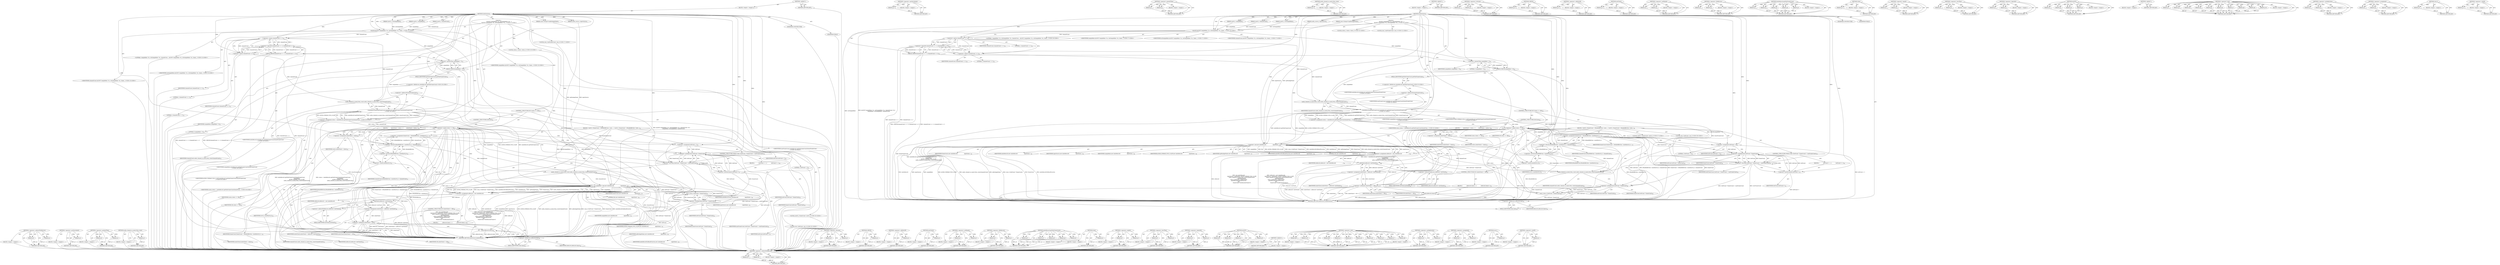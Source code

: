 digraph "&lt;operator&gt;.sizeOf" {
vulnerable_243 [label=<(METHOD,&lt;operator&gt;.indirectFieldAccess)>];
vulnerable_244 [label=<(PARAM,p1)>];
vulnerable_245 [label=<(PARAM,p2)>];
vulnerable_246 [label=<(BLOCK,&lt;empty&gt;,&lt;empty&gt;)>];
vulnerable_247 [label=<(METHOD_RETURN,ANY)>];
vulnerable_218 [label=<(METHOD,&lt;operator&gt;.postIncrement)>];
vulnerable_219 [label=<(PARAM,p1)>];
vulnerable_220 [label=<(BLOCK,&lt;empty&gt;,&lt;empty&gt;)>];
vulnerable_221 [label=<(METHOD_RETURN,ANY)>];
vulnerable_168 [label=<(METHOD,&lt;operator&gt;.greaterThan)>];
vulnerable_169 [label=<(PARAM,p1)>];
vulnerable_170 [label=<(PARAM,p2)>];
vulnerable_171 [label=<(BLOCK,&lt;empty&gt;,&lt;empty&gt;)>];
vulnerable_172 [label=<(METHOD_RETURN,ANY)>];
vulnerable_195 [label=<(METHOD,audio_channel_in_mask_from_count)>];
vulnerable_196 [label=<(PARAM,p1)>];
vulnerable_197 [label=<(BLOCK,&lt;empty&gt;,&lt;empty&gt;)>];
vulnerable_198 [label=<(METHOD_RETURN,ANY)>];
vulnerable_6 [label=<(METHOD,&lt;global&gt;)<SUB>1</SUB>>];
vulnerable_7 [label=<(BLOCK,&lt;empty&gt;,&lt;empty&gt;)<SUB>1</SUB>>];
vulnerable_8 [label=<(METHOD,AudioSource)<SUB>1</SUB>>];
vulnerable_9 [label=<(PARAM,audio_source_t inputSource)<SUB>2</SUB>>];
vulnerable_10 [label=<(PARAM,const String16 &amp;opPackageName)<SUB>2</SUB>>];
vulnerable_11 [label=<(PARAM,uint32_t sampleRate)<SUB>3</SUB>>];
vulnerable_12 [label=<(PARAM,uint32_t channelCount)<SUB>3</SUB>>];
vulnerable_13 [label=<(PARAM,uint32_t outSampleRate)<SUB>3</SUB>>];
vulnerable_14 [label="<(BLOCK,{
     ALOGV(&quot;sampleRate: %u, outSampleRate: %u...,{
     ALOGV(&quot;sampleRate: %u, outSampleRate: %u...)<SUB>11</SUB>>"];
vulnerable_15 [label="<(ALOGV,ALOGV(&quot;sampleRate: %u, outSampleRate: %u, chann...)<SUB>12</SUB>>"];
vulnerable_16 [label="<(LITERAL,&quot;sampleRate: %u, outSampleRate: %u, channelCoun...,ALOGV(&quot;sampleRate: %u, outSampleRate: %u, chann...)<SUB>12</SUB>>"];
vulnerable_17 [label="<(IDENTIFIER,sampleRate,ALOGV(&quot;sampleRate: %u, outSampleRate: %u, chann...)<SUB>13</SUB>>"];
vulnerable_18 [label="<(IDENTIFIER,outSampleRate,ALOGV(&quot;sampleRate: %u, outSampleRate: %u, chann...)<SUB>13</SUB>>"];
vulnerable_19 [label="<(IDENTIFIER,channelCount,ALOGV(&quot;sampleRate: %u, outSampleRate: %u, chann...)<SUB>13</SUB>>"];
vulnerable_20 [label=<(CHECK,CHECK(channelCount == 1 || channelCount == 2))<SUB>14</SUB>>];
vulnerable_21 [label=<(&lt;operator&gt;.logicalOr,channelCount == 1 || channelCount == 2)<SUB>14</SUB>>];
vulnerable_22 [label=<(&lt;operator&gt;.equals,channelCount == 1)<SUB>14</SUB>>];
vulnerable_23 [label=<(IDENTIFIER,channelCount,channelCount == 1)<SUB>14</SUB>>];
vulnerable_24 [label=<(LITERAL,1,channelCount == 1)<SUB>14</SUB>>];
vulnerable_25 [label=<(&lt;operator&gt;.equals,channelCount == 2)<SUB>14</SUB>>];
vulnerable_26 [label=<(IDENTIFIER,channelCount,channelCount == 2)<SUB>14</SUB>>];
vulnerable_27 [label=<(LITERAL,2,channelCount == 2)<SUB>14</SUB>>];
vulnerable_28 [label=<(CHECK,CHECK(sampleRate &gt; 0))<SUB>15</SUB>>];
vulnerable_29 [label=<(&lt;operator&gt;.greaterThan,sampleRate &gt; 0)<SUB>15</SUB>>];
vulnerable_30 [label=<(IDENTIFIER,sampleRate,sampleRate &gt; 0)<SUB>15</SUB>>];
vulnerable_31 [label=<(LITERAL,0,sampleRate &gt; 0)<SUB>15</SUB>>];
vulnerable_32 [label="<(LOCAL,size_t minFrameCount: size_t)<SUB>17</SUB>>"];
vulnerable_33 [label="<(LOCAL,status_t status: status_t)<SUB>18</SUB>>"];
vulnerable_34 [label="<(&lt;operator&gt;.assignment,status = AudioRecord::getMinFrameCount(&amp;minFram...)<SUB>18</SUB>>"];
vulnerable_35 [label="<(IDENTIFIER,status,status = AudioRecord::getMinFrameCount(&amp;minFram...)<SUB>18</SUB>>"];
vulnerable_36 [label="<(AudioRecord.getMinFrameCount,AudioRecord::getMinFrameCount(&amp;minFrameCount,
 ...)<SUB>18</SUB>>"];
vulnerable_37 [label="<(&lt;operator&gt;.fieldAccess,AudioRecord::getMinFrameCount)<SUB>18</SUB>>"];
vulnerable_38 [label="<(IDENTIFIER,AudioRecord,AudioRecord::getMinFrameCount(&amp;minFrameCount,
 ...)<SUB>18</SUB>>"];
vulnerable_39 [label=<(FIELD_IDENTIFIER,getMinFrameCount,getMinFrameCount)<SUB>18</SUB>>];
vulnerable_40 [label=<(&lt;operator&gt;.addressOf,&amp;minFrameCount)<SUB>18</SUB>>];
vulnerable_41 [label="<(IDENTIFIER,minFrameCount,AudioRecord::getMinFrameCount(&amp;minFrameCount,
 ...)<SUB>18</SUB>>"];
vulnerable_42 [label="<(IDENTIFIER,sampleRate,AudioRecord::getMinFrameCount(&amp;minFrameCount,
 ...)<SUB>19</SUB>>"];
vulnerable_43 [label="<(IDENTIFIER,AUDIO_FORMAT_PCM_16_BIT,AudioRecord::getMinFrameCount(&amp;minFrameCount,
 ...)<SUB>20</SUB>>"];
vulnerable_44 [label=<(audio_channel_in_mask_from_count,audio_channel_in_mask_from_count(channelCount))<SUB>21</SUB>>];
vulnerable_45 [label=<(IDENTIFIER,channelCount,audio_channel_in_mask_from_count(channelCount))<SUB>21</SUB>>];
vulnerable_46 [label=<(CONTROL_STRUCTURE,IF,if (status == OK))<SUB>22</SUB>>];
vulnerable_47 [label=<(&lt;operator&gt;.equals,status == OK)<SUB>22</SUB>>];
vulnerable_48 [label=<(IDENTIFIER,status,status == OK)<SUB>22</SUB>>];
vulnerable_49 [label=<(IDENTIFIER,OK,status == OK)<SUB>22</SUB>>];
vulnerable_50 [label=<(BLOCK,{
 uint32_t frameCount = kMaxBufferSize / sizeo...,{
 uint32_t frameCount = kMaxBufferSize / sizeo...)<SUB>22</SUB>>];
vulnerable_51 [label="<(LOCAL,uint32_t frameCount: uint32_t)<SUB>23</SUB>>"];
vulnerable_52 [label=<(&lt;operator&gt;.assignment,frameCount = kMaxBufferSize / sizeof(int16_t) /...)<SUB>23</SUB>>];
vulnerable_53 [label=<(IDENTIFIER,frameCount,frameCount = kMaxBufferSize / sizeof(int16_t) /...)<SUB>23</SUB>>];
vulnerable_54 [label=<(&lt;operator&gt;.division,kMaxBufferSize / sizeof(int16_t) / channelCount)<SUB>23</SUB>>];
vulnerable_55 [label=<(&lt;operator&gt;.division,kMaxBufferSize / sizeof(int16_t))<SUB>23</SUB>>];
vulnerable_56 [label=<(IDENTIFIER,kMaxBufferSize,kMaxBufferSize / sizeof(int16_t))<SUB>23</SUB>>];
vulnerable_57 [label=<(&lt;operator&gt;.sizeOf,sizeof(int16_t))<SUB>23</SUB>>];
vulnerable_58 [label=<(IDENTIFIER,int16_t,sizeof(int16_t))<SUB>23</SUB>>];
vulnerable_59 [label=<(IDENTIFIER,channelCount,kMaxBufferSize / sizeof(int16_t) / channelCount)<SUB>23</SUB>>];
vulnerable_60 [label="<(LOCAL,size_t bufCount: size_t)<SUB>25</SUB>>"];
vulnerable_61 [label=<(&lt;operator&gt;.assignment,bufCount = 2)<SUB>25</SUB>>];
vulnerable_62 [label=<(IDENTIFIER,bufCount,bufCount = 2)<SUB>25</SUB>>];
vulnerable_63 [label=<(LITERAL,2,bufCount = 2)<SUB>25</SUB>>];
vulnerable_64 [label=<(CONTROL_STRUCTURE,WHILE,while ((bufCount * frameCount) &lt; minFrameCount))<SUB>26</SUB>>];
vulnerable_65 [label=<(&lt;operator&gt;.lessThan,(bufCount * frameCount) &lt; minFrameCount)<SUB>26</SUB>>];
vulnerable_66 [label=<(&lt;operator&gt;.multiplication,bufCount * frameCount)<SUB>26</SUB>>];
vulnerable_67 [label=<(IDENTIFIER,bufCount,bufCount * frameCount)<SUB>26</SUB>>];
vulnerable_68 [label=<(IDENTIFIER,frameCount,bufCount * frameCount)<SUB>26</SUB>>];
vulnerable_69 [label=<(IDENTIFIER,minFrameCount,(bufCount * frameCount) &lt; minFrameCount)<SUB>26</SUB>>];
vulnerable_70 [label=<(BLOCK,{
            bufCount++;
 },{
            bufCount++;
 })<SUB>26</SUB>>];
vulnerable_71 [label=<(&lt;operator&gt;.postIncrement,bufCount++)<SUB>27</SUB>>];
vulnerable_72 [label=<(IDENTIFIER,bufCount,bufCount++)<SUB>27</SUB>>];
vulnerable_73 [label=<(&lt;operator&gt;.assignment,mRecord = new AudioRecord(
                    ...)<SUB>30</SUB>>];
vulnerable_74 [label=<(IDENTIFIER,mRecord,mRecord = new AudioRecord(
                    ...)<SUB>30</SUB>>];
vulnerable_75 [label=<(&lt;operator&gt;.new,new AudioRecord(
                    inputSourc...)<SUB>30</SUB>>];
vulnerable_76 [label=<(IDENTIFIER,AudioRecord,new AudioRecord(
                    inputSourc...)<SUB>30</SUB>>];
vulnerable_77 [label=<(IDENTIFIER,inputSource,new AudioRecord(
                    inputSourc...)<SUB>31</SUB>>];
vulnerable_78 [label=<(IDENTIFIER,sampleRate,new AudioRecord(
                    inputSourc...)<SUB>31</SUB>>];
vulnerable_79 [label=<(IDENTIFIER,AUDIO_FORMAT_PCM_16_BIT,new AudioRecord(
                    inputSourc...)<SUB>31</SUB>>];
vulnerable_80 [label=<(audio_channel_in_mask_from_count,audio_channel_in_mask_from_count(channelCount))<SUB>32</SUB>>];
vulnerable_81 [label=<(IDENTIFIER,channelCount,audio_channel_in_mask_from_count(channelCount))<SUB>32</SUB>>];
vulnerable_82 [label=<(IDENTIFIER,opPackageName,new AudioRecord(
                    inputSourc...)<SUB>33</SUB>>];
vulnerable_83 [label=<(size_t,(size_t) (bufCount * frameCount))<SUB>34</SUB>>];
vulnerable_84 [label=<(&lt;operator&gt;.multiplication,bufCount * frameCount)<SUB>34</SUB>>];
vulnerable_85 [label=<(IDENTIFIER,bufCount,bufCount * frameCount)<SUB>34</SUB>>];
vulnerable_86 [label=<(IDENTIFIER,frameCount,bufCount * frameCount)<SUB>34</SUB>>];
vulnerable_87 [label=<(IDENTIFIER,AudioRecordCallbackFunction,new AudioRecord(
                    inputSourc...)<SUB>35</SUB>>];
vulnerable_88 [label=<(LITERAL,this,new AudioRecord(
                    inputSourc...)<SUB>36</SUB>>];
vulnerable_89 [label=<(IDENTIFIER,frameCount,new AudioRecord(
                    inputSourc...)<SUB>37</SUB>>];
vulnerable_90 [label=<(&lt;operator&gt;.assignment,mInitCheck = mRecord-&gt;initCheck())<SUB>38</SUB>>];
vulnerable_91 [label=<(IDENTIFIER,mInitCheck,mInitCheck = mRecord-&gt;initCheck())<SUB>38</SUB>>];
vulnerable_92 [label=<(initCheck,mRecord-&gt;initCheck())<SUB>38</SUB>>];
vulnerable_93 [label=<(&lt;operator&gt;.indirectFieldAccess,mRecord-&gt;initCheck)<SUB>38</SUB>>];
vulnerable_94 [label=<(IDENTIFIER,mRecord,mRecord-&gt;initCheck())<SUB>38</SUB>>];
vulnerable_95 [label=<(FIELD_IDENTIFIER,initCheck,initCheck)<SUB>38</SUB>>];
vulnerable_96 [label=<(CONTROL_STRUCTURE,IF,if (mInitCheck != OK))<SUB>39</SUB>>];
vulnerable_97 [label=<(&lt;operator&gt;.notEquals,mInitCheck != OK)<SUB>39</SUB>>];
vulnerable_98 [label=<(IDENTIFIER,mInitCheck,mInitCheck != OK)<SUB>39</SUB>>];
vulnerable_99 [label=<(IDENTIFIER,OK,mInitCheck != OK)<SUB>39</SUB>>];
vulnerable_100 [label=<(BLOCK,{
            mRecord.clear();
 },{
            mRecord.clear();
 })<SUB>39</SUB>>];
vulnerable_101 [label=<(clear,mRecord.clear())<SUB>40</SUB>>];
vulnerable_102 [label=<(&lt;operator&gt;.fieldAccess,mRecord.clear)<SUB>40</SUB>>];
vulnerable_103 [label=<(IDENTIFIER,mRecord,mRecord.clear())<SUB>40</SUB>>];
vulnerable_104 [label=<(FIELD_IDENTIFIER,clear,clear)<SUB>40</SUB>>];
vulnerable_105 [label=<(CONTROL_STRUCTURE,ELSE,else)<SUB>42</SUB>>];
vulnerable_106 [label=<(BLOCK,{
        mInitCheck = status;
 },{
        mInitCheck = status;
 })<SUB>42</SUB>>];
vulnerable_107 [label=<(&lt;operator&gt;.assignment,mInitCheck = status)<SUB>43</SUB>>];
vulnerable_108 [label=<(IDENTIFIER,mInitCheck,mInitCheck = status)<SUB>43</SUB>>];
vulnerable_109 [label=<(IDENTIFIER,status,mInitCheck = status)<SUB>43</SUB>>];
vulnerable_110 [label=<(MODIFIER,CONSTRUCTOR)>];
vulnerable_111 [label=<(MODIFIER,PUBLIC)>];
vulnerable_112 [label=<(METHOD_RETURN,AudioSource.AudioSource)<SUB>1</SUB>>];
vulnerable_114 [label=<(METHOD_RETURN,ANY)<SUB>1</SUB>>];
vulnerable_199 [label=<(METHOD,&lt;operator&gt;.division)>];
vulnerable_200 [label=<(PARAM,p1)>];
vulnerable_201 [label=<(PARAM,p2)>];
vulnerable_202 [label=<(BLOCK,&lt;empty&gt;,&lt;empty&gt;)>];
vulnerable_203 [label=<(METHOD_RETURN,ANY)>];
vulnerable_154 [label=<(METHOD,CHECK)>];
vulnerable_155 [label=<(PARAM,p1)>];
vulnerable_156 [label=<(BLOCK,&lt;empty&gt;,&lt;empty&gt;)>];
vulnerable_157 [label=<(METHOD_RETURN,ANY)>];
vulnerable_191 [label=<(METHOD,&lt;operator&gt;.addressOf)>];
vulnerable_192 [label=<(PARAM,p1)>];
vulnerable_193 [label=<(BLOCK,&lt;empty&gt;,&lt;empty&gt;)>];
vulnerable_194 [label=<(METHOD_RETURN,ANY)>];
vulnerable_239 [label=<(METHOD,initCheck)>];
vulnerable_240 [label=<(PARAM,p1)>];
vulnerable_241 [label=<(BLOCK,&lt;empty&gt;,&lt;empty&gt;)>];
vulnerable_242 [label=<(METHOD_RETURN,ANY)>];
vulnerable_248 [label=<(METHOD,&lt;operator&gt;.notEquals)>];
vulnerable_249 [label=<(PARAM,p1)>];
vulnerable_250 [label=<(PARAM,p2)>];
vulnerable_251 [label=<(BLOCK,&lt;empty&gt;,&lt;empty&gt;)>];
vulnerable_252 [label=<(METHOD_RETURN,ANY)>];
vulnerable_186 [label=<(METHOD,&lt;operator&gt;.fieldAccess)>];
vulnerable_187 [label=<(PARAM,p1)>];
vulnerable_188 [label=<(PARAM,p2)>];
vulnerable_189 [label=<(BLOCK,&lt;empty&gt;,&lt;empty&gt;)>];
vulnerable_190 [label=<(METHOD_RETURN,ANY)>];
vulnerable_178 [label=<(METHOD,AudioRecord.getMinFrameCount)>];
vulnerable_179 [label=<(PARAM,p1)>];
vulnerable_180 [label=<(PARAM,p2)>];
vulnerable_181 [label=<(PARAM,p3)>];
vulnerable_182 [label=<(PARAM,p4)>];
vulnerable_183 [label=<(PARAM,p5)>];
vulnerable_184 [label=<(BLOCK,&lt;empty&gt;,&lt;empty&gt;)>];
vulnerable_185 [label=<(METHOD_RETURN,ANY)>];
vulnerable_253 [label=<(METHOD,clear)>];
vulnerable_254 [label=<(PARAM,p1)>];
vulnerable_255 [label=<(BLOCK,&lt;empty&gt;,&lt;empty&gt;)>];
vulnerable_256 [label=<(METHOD_RETURN,ANY)>];
vulnerable_163 [label=<(METHOD,&lt;operator&gt;.equals)>];
vulnerable_164 [label=<(PARAM,p1)>];
vulnerable_165 [label=<(PARAM,p2)>];
vulnerable_166 [label=<(BLOCK,&lt;empty&gt;,&lt;empty&gt;)>];
vulnerable_167 [label=<(METHOD_RETURN,ANY)>];
vulnerable_208 [label=<(METHOD,&lt;operator&gt;.lessThan)>];
vulnerable_209 [label=<(PARAM,p1)>];
vulnerable_210 [label=<(PARAM,p2)>];
vulnerable_211 [label=<(BLOCK,&lt;empty&gt;,&lt;empty&gt;)>];
vulnerable_212 [label=<(METHOD_RETURN,ANY)>];
vulnerable_158 [label=<(METHOD,&lt;operator&gt;.logicalOr)>];
vulnerable_159 [label=<(PARAM,p1)>];
vulnerable_160 [label=<(PARAM,p2)>];
vulnerable_161 [label=<(BLOCK,&lt;empty&gt;,&lt;empty&gt;)>];
vulnerable_162 [label=<(METHOD_RETURN,ANY)>];
vulnerable_147 [label=<(METHOD,ALOGV)>];
vulnerable_148 [label=<(PARAM,p1)>];
vulnerable_149 [label=<(PARAM,p2)>];
vulnerable_150 [label=<(PARAM,p3)>];
vulnerable_151 [label=<(PARAM,p4)>];
vulnerable_152 [label=<(BLOCK,&lt;empty&gt;,&lt;empty&gt;)>];
vulnerable_153 [label=<(METHOD_RETURN,ANY)>];
vulnerable_141 [label=<(METHOD,&lt;global&gt;)<SUB>1</SUB>>];
vulnerable_142 [label=<(BLOCK,&lt;empty&gt;,&lt;empty&gt;)>];
vulnerable_143 [label=<(METHOD_RETURN,ANY)>];
vulnerable_222 [label=<(METHOD,&lt;operator&gt;.new)>];
vulnerable_223 [label=<(PARAM,p1)>];
vulnerable_224 [label=<(PARAM,p2)>];
vulnerable_225 [label=<(PARAM,p3)>];
vulnerable_226 [label=<(PARAM,p4)>];
vulnerable_227 [label=<(PARAM,p5)>];
vulnerable_228 [label=<(PARAM,p6)>];
vulnerable_229 [label=<(PARAM,p7)>];
vulnerable_230 [label=<(PARAM,p8)>];
vulnerable_231 [label=<(PARAM,p9)>];
vulnerable_232 [label=<(PARAM,p10)>];
vulnerable_233 [label=<(BLOCK,&lt;empty&gt;,&lt;empty&gt;)>];
vulnerable_234 [label=<(METHOD_RETURN,ANY)>];
vulnerable_213 [label=<(METHOD,&lt;operator&gt;.multiplication)>];
vulnerable_214 [label=<(PARAM,p1)>];
vulnerable_215 [label=<(PARAM,p2)>];
vulnerable_216 [label=<(BLOCK,&lt;empty&gt;,&lt;empty&gt;)>];
vulnerable_217 [label=<(METHOD_RETURN,ANY)>];
vulnerable_173 [label=<(METHOD,&lt;operator&gt;.assignment)>];
vulnerable_174 [label=<(PARAM,p1)>];
vulnerable_175 [label=<(PARAM,p2)>];
vulnerable_176 [label=<(BLOCK,&lt;empty&gt;,&lt;empty&gt;)>];
vulnerable_177 [label=<(METHOD_RETURN,ANY)>];
vulnerable_235 [label=<(METHOD,size_t)>];
vulnerable_236 [label=<(PARAM,p1)>];
vulnerable_237 [label=<(BLOCK,&lt;empty&gt;,&lt;empty&gt;)>];
vulnerable_238 [label=<(METHOD_RETURN,ANY)>];
vulnerable_204 [label=<(METHOD,&lt;operator&gt;.sizeOf)>];
vulnerable_205 [label=<(PARAM,p1)>];
vulnerable_206 [label=<(BLOCK,&lt;empty&gt;,&lt;empty&gt;)>];
vulnerable_207 [label=<(METHOD_RETURN,ANY)>];
fixed_243 [label=<(METHOD,&lt;operator&gt;.indirectFieldAccess)>];
fixed_244 [label=<(PARAM,p1)>];
fixed_245 [label=<(PARAM,p2)>];
fixed_246 [label=<(BLOCK,&lt;empty&gt;,&lt;empty&gt;)>];
fixed_247 [label=<(METHOD_RETURN,ANY)>];
fixed_218 [label=<(METHOD,&lt;operator&gt;.postIncrement)>];
fixed_219 [label=<(PARAM,p1)>];
fixed_220 [label=<(BLOCK,&lt;empty&gt;,&lt;empty&gt;)>];
fixed_221 [label=<(METHOD_RETURN,ANY)>];
fixed_168 [label=<(METHOD,&lt;operator&gt;.greaterThan)>];
fixed_169 [label=<(PARAM,p1)>];
fixed_170 [label=<(PARAM,p2)>];
fixed_171 [label=<(BLOCK,&lt;empty&gt;,&lt;empty&gt;)>];
fixed_172 [label=<(METHOD_RETURN,ANY)>];
fixed_195 [label=<(METHOD,audio_channel_in_mask_from_count)>];
fixed_196 [label=<(PARAM,p1)>];
fixed_197 [label=<(BLOCK,&lt;empty&gt;,&lt;empty&gt;)>];
fixed_198 [label=<(METHOD_RETURN,ANY)>];
fixed_6 [label=<(METHOD,&lt;global&gt;)<SUB>1</SUB>>];
fixed_7 [label=<(BLOCK,&lt;empty&gt;,&lt;empty&gt;)<SUB>1</SUB>>];
fixed_8 [label=<(METHOD,AudioSource)<SUB>1</SUB>>];
fixed_9 [label=<(PARAM,audio_source_t inputSource)<SUB>2</SUB>>];
fixed_10 [label=<(PARAM,const String16 &amp;opPackageName)<SUB>2</SUB>>];
fixed_11 [label=<(PARAM,uint32_t sampleRate)<SUB>3</SUB>>];
fixed_12 [label=<(PARAM,uint32_t channelCount)<SUB>3</SUB>>];
fixed_13 [label=<(PARAM,uint32_t outSampleRate)<SUB>3</SUB>>];
fixed_14 [label="<(BLOCK,{
     ALOGV(&quot;sampleRate: %u, outSampleRate: %u...,{
     ALOGV(&quot;sampleRate: %u, outSampleRate: %u...)<SUB>15</SUB>>"];
fixed_15 [label="<(ALOGV,ALOGV(&quot;sampleRate: %u, outSampleRate: %u, chann...)<SUB>16</SUB>>"];
fixed_16 [label="<(LITERAL,&quot;sampleRate: %u, outSampleRate: %u, channelCoun...,ALOGV(&quot;sampleRate: %u, outSampleRate: %u, chann...)<SUB>16</SUB>>"];
fixed_17 [label="<(IDENTIFIER,sampleRate,ALOGV(&quot;sampleRate: %u, outSampleRate: %u, chann...)<SUB>17</SUB>>"];
fixed_18 [label="<(IDENTIFIER,outSampleRate,ALOGV(&quot;sampleRate: %u, outSampleRate: %u, chann...)<SUB>17</SUB>>"];
fixed_19 [label="<(IDENTIFIER,channelCount,ALOGV(&quot;sampleRate: %u, outSampleRate: %u, chann...)<SUB>17</SUB>>"];
fixed_20 [label=<(CHECK,CHECK(channelCount == 1 || channelCount == 2))<SUB>18</SUB>>];
fixed_21 [label=<(&lt;operator&gt;.logicalOr,channelCount == 1 || channelCount == 2)<SUB>18</SUB>>];
fixed_22 [label=<(&lt;operator&gt;.equals,channelCount == 1)<SUB>18</SUB>>];
fixed_23 [label=<(IDENTIFIER,channelCount,channelCount == 1)<SUB>18</SUB>>];
fixed_24 [label=<(LITERAL,1,channelCount == 1)<SUB>18</SUB>>];
fixed_25 [label=<(&lt;operator&gt;.equals,channelCount == 2)<SUB>18</SUB>>];
fixed_26 [label=<(IDENTIFIER,channelCount,channelCount == 2)<SUB>18</SUB>>];
fixed_27 [label=<(LITERAL,2,channelCount == 2)<SUB>18</SUB>>];
fixed_28 [label=<(CHECK,CHECK(sampleRate &gt; 0))<SUB>19</SUB>>];
fixed_29 [label=<(&lt;operator&gt;.greaterThan,sampleRate &gt; 0)<SUB>19</SUB>>];
fixed_30 [label=<(IDENTIFIER,sampleRate,sampleRate &gt; 0)<SUB>19</SUB>>];
fixed_31 [label=<(LITERAL,0,sampleRate &gt; 0)<SUB>19</SUB>>];
fixed_32 [label="<(LOCAL,size_t minFrameCount: size_t)<SUB>21</SUB>>"];
fixed_33 [label="<(LOCAL,status_t status: status_t)<SUB>22</SUB>>"];
fixed_34 [label="<(&lt;operator&gt;.assignment,status = AudioRecord::getMinFrameCount(&amp;minFram...)<SUB>22</SUB>>"];
fixed_35 [label="<(IDENTIFIER,status,status = AudioRecord::getMinFrameCount(&amp;minFram...)<SUB>22</SUB>>"];
fixed_36 [label="<(AudioRecord.getMinFrameCount,AudioRecord::getMinFrameCount(&amp;minFrameCount,
 ...)<SUB>22</SUB>>"];
fixed_37 [label="<(&lt;operator&gt;.fieldAccess,AudioRecord::getMinFrameCount)<SUB>22</SUB>>"];
fixed_38 [label="<(IDENTIFIER,AudioRecord,AudioRecord::getMinFrameCount(&amp;minFrameCount,
 ...)<SUB>22</SUB>>"];
fixed_39 [label=<(FIELD_IDENTIFIER,getMinFrameCount,getMinFrameCount)<SUB>22</SUB>>];
fixed_40 [label=<(&lt;operator&gt;.addressOf,&amp;minFrameCount)<SUB>22</SUB>>];
fixed_41 [label="<(IDENTIFIER,minFrameCount,AudioRecord::getMinFrameCount(&amp;minFrameCount,
 ...)<SUB>22</SUB>>"];
fixed_42 [label="<(IDENTIFIER,sampleRate,AudioRecord::getMinFrameCount(&amp;minFrameCount,
 ...)<SUB>23</SUB>>"];
fixed_43 [label="<(IDENTIFIER,AUDIO_FORMAT_PCM_16_BIT,AudioRecord::getMinFrameCount(&amp;minFrameCount,
 ...)<SUB>24</SUB>>"];
fixed_44 [label=<(audio_channel_in_mask_from_count,audio_channel_in_mask_from_count(channelCount))<SUB>25</SUB>>];
fixed_45 [label=<(IDENTIFIER,channelCount,audio_channel_in_mask_from_count(channelCount))<SUB>25</SUB>>];
fixed_46 [label=<(CONTROL_STRUCTURE,IF,if (status == OK))<SUB>26</SUB>>];
fixed_47 [label=<(&lt;operator&gt;.equals,status == OK)<SUB>26</SUB>>];
fixed_48 [label=<(IDENTIFIER,status,status == OK)<SUB>26</SUB>>];
fixed_49 [label=<(IDENTIFIER,OK,status == OK)<SUB>26</SUB>>];
fixed_50 [label=<(BLOCK,{
 uint32_t frameCount = kMaxBufferSize / sizeo...,{
 uint32_t frameCount = kMaxBufferSize / sizeo...)<SUB>26</SUB>>];
fixed_51 [label="<(LOCAL,uint32_t frameCount: uint32_t)<SUB>27</SUB>>"];
fixed_52 [label=<(&lt;operator&gt;.assignment,frameCount = kMaxBufferSize / sizeof(int16_t) /...)<SUB>27</SUB>>];
fixed_53 [label=<(IDENTIFIER,frameCount,frameCount = kMaxBufferSize / sizeof(int16_t) /...)<SUB>27</SUB>>];
fixed_54 [label=<(&lt;operator&gt;.division,kMaxBufferSize / sizeof(int16_t) / channelCount)<SUB>27</SUB>>];
fixed_55 [label=<(&lt;operator&gt;.division,kMaxBufferSize / sizeof(int16_t))<SUB>27</SUB>>];
fixed_56 [label=<(IDENTIFIER,kMaxBufferSize,kMaxBufferSize / sizeof(int16_t))<SUB>27</SUB>>];
fixed_57 [label=<(&lt;operator&gt;.sizeOf,sizeof(int16_t))<SUB>27</SUB>>];
fixed_58 [label=<(IDENTIFIER,int16_t,sizeof(int16_t))<SUB>27</SUB>>];
fixed_59 [label=<(IDENTIFIER,channelCount,kMaxBufferSize / sizeof(int16_t) / channelCount)<SUB>27</SUB>>];
fixed_60 [label="<(LOCAL,size_t bufCount: size_t)<SUB>29</SUB>>"];
fixed_61 [label=<(&lt;operator&gt;.assignment,bufCount = 2)<SUB>29</SUB>>];
fixed_62 [label=<(IDENTIFIER,bufCount,bufCount = 2)<SUB>29</SUB>>];
fixed_63 [label=<(LITERAL,2,bufCount = 2)<SUB>29</SUB>>];
fixed_64 [label=<(CONTROL_STRUCTURE,WHILE,while ((bufCount * frameCount) &lt; minFrameCount))<SUB>30</SUB>>];
fixed_65 [label=<(&lt;operator&gt;.lessThan,(bufCount * frameCount) &lt; minFrameCount)<SUB>30</SUB>>];
fixed_66 [label=<(&lt;operator&gt;.multiplication,bufCount * frameCount)<SUB>30</SUB>>];
fixed_67 [label=<(IDENTIFIER,bufCount,bufCount * frameCount)<SUB>30</SUB>>];
fixed_68 [label=<(IDENTIFIER,frameCount,bufCount * frameCount)<SUB>30</SUB>>];
fixed_69 [label=<(IDENTIFIER,minFrameCount,(bufCount * frameCount) &lt; minFrameCount)<SUB>30</SUB>>];
fixed_70 [label=<(BLOCK,{
            bufCount++;
 },{
            bufCount++;
 })<SUB>30</SUB>>];
fixed_71 [label=<(&lt;operator&gt;.postIncrement,bufCount++)<SUB>31</SUB>>];
fixed_72 [label=<(IDENTIFIER,bufCount,bufCount++)<SUB>31</SUB>>];
fixed_73 [label=<(&lt;operator&gt;.assignment,mRecord = new AudioRecord(
                    ...)<SUB>34</SUB>>];
fixed_74 [label=<(IDENTIFIER,mRecord,mRecord = new AudioRecord(
                    ...)<SUB>34</SUB>>];
fixed_75 [label=<(&lt;operator&gt;.new,new AudioRecord(
                    inputSourc...)<SUB>34</SUB>>];
fixed_76 [label=<(IDENTIFIER,AudioRecord,new AudioRecord(
                    inputSourc...)<SUB>34</SUB>>];
fixed_77 [label=<(IDENTIFIER,inputSource,new AudioRecord(
                    inputSourc...)<SUB>35</SUB>>];
fixed_78 [label=<(IDENTIFIER,sampleRate,new AudioRecord(
                    inputSourc...)<SUB>35</SUB>>];
fixed_79 [label=<(IDENTIFIER,AUDIO_FORMAT_PCM_16_BIT,new AudioRecord(
                    inputSourc...)<SUB>35</SUB>>];
fixed_80 [label=<(audio_channel_in_mask_from_count,audio_channel_in_mask_from_count(channelCount))<SUB>36</SUB>>];
fixed_81 [label=<(IDENTIFIER,channelCount,audio_channel_in_mask_from_count(channelCount))<SUB>36</SUB>>];
fixed_82 [label=<(IDENTIFIER,opPackageName,new AudioRecord(
                    inputSourc...)<SUB>37</SUB>>];
fixed_83 [label=<(size_t,(size_t) (bufCount * frameCount))<SUB>38</SUB>>];
fixed_84 [label=<(&lt;operator&gt;.multiplication,bufCount * frameCount)<SUB>38</SUB>>];
fixed_85 [label=<(IDENTIFIER,bufCount,bufCount * frameCount)<SUB>38</SUB>>];
fixed_86 [label=<(IDENTIFIER,frameCount,bufCount * frameCount)<SUB>38</SUB>>];
fixed_87 [label=<(IDENTIFIER,AudioRecordCallbackFunction,new AudioRecord(
                    inputSourc...)<SUB>39</SUB>>];
fixed_88 [label=<(LITERAL,this,new AudioRecord(
                    inputSourc...)<SUB>40</SUB>>];
fixed_89 [label=<(IDENTIFIER,frameCount,new AudioRecord(
                    inputSourc...)<SUB>41</SUB>>];
fixed_90 [label=<(&lt;operator&gt;.assignment,mInitCheck = mRecord-&gt;initCheck())<SUB>42</SUB>>];
fixed_91 [label=<(IDENTIFIER,mInitCheck,mInitCheck = mRecord-&gt;initCheck())<SUB>42</SUB>>];
fixed_92 [label=<(initCheck,mRecord-&gt;initCheck())<SUB>42</SUB>>];
fixed_93 [label=<(&lt;operator&gt;.indirectFieldAccess,mRecord-&gt;initCheck)<SUB>42</SUB>>];
fixed_94 [label=<(IDENTIFIER,mRecord,mRecord-&gt;initCheck())<SUB>42</SUB>>];
fixed_95 [label=<(FIELD_IDENTIFIER,initCheck,initCheck)<SUB>42</SUB>>];
fixed_96 [label=<(CONTROL_STRUCTURE,IF,if (mInitCheck != OK))<SUB>43</SUB>>];
fixed_97 [label=<(&lt;operator&gt;.notEquals,mInitCheck != OK)<SUB>43</SUB>>];
fixed_98 [label=<(IDENTIFIER,mInitCheck,mInitCheck != OK)<SUB>43</SUB>>];
fixed_99 [label=<(IDENTIFIER,OK,mInitCheck != OK)<SUB>43</SUB>>];
fixed_100 [label=<(BLOCK,{
            mRecord.clear();
 },{
            mRecord.clear();
 })<SUB>43</SUB>>];
fixed_101 [label=<(clear,mRecord.clear())<SUB>44</SUB>>];
fixed_102 [label=<(&lt;operator&gt;.fieldAccess,mRecord.clear)<SUB>44</SUB>>];
fixed_103 [label=<(IDENTIFIER,mRecord,mRecord.clear())<SUB>44</SUB>>];
fixed_104 [label=<(FIELD_IDENTIFIER,clear,clear)<SUB>44</SUB>>];
fixed_105 [label=<(CONTROL_STRUCTURE,ELSE,else)<SUB>46</SUB>>];
fixed_106 [label=<(BLOCK,{
        mInitCheck = status;
 },{
        mInitCheck = status;
 })<SUB>46</SUB>>];
fixed_107 [label=<(&lt;operator&gt;.assignment,mInitCheck = status)<SUB>47</SUB>>];
fixed_108 [label=<(IDENTIFIER,mInitCheck,mInitCheck = status)<SUB>47</SUB>>];
fixed_109 [label=<(IDENTIFIER,status,mInitCheck = status)<SUB>47</SUB>>];
fixed_110 [label=<(MODIFIER,CONSTRUCTOR)>];
fixed_111 [label=<(MODIFIER,PUBLIC)>];
fixed_112 [label=<(METHOD_RETURN,AudioSource.AudioSource)<SUB>1</SUB>>];
fixed_114 [label=<(METHOD_RETURN,ANY)<SUB>1</SUB>>];
fixed_199 [label=<(METHOD,&lt;operator&gt;.division)>];
fixed_200 [label=<(PARAM,p1)>];
fixed_201 [label=<(PARAM,p2)>];
fixed_202 [label=<(BLOCK,&lt;empty&gt;,&lt;empty&gt;)>];
fixed_203 [label=<(METHOD_RETURN,ANY)>];
fixed_154 [label=<(METHOD,CHECK)>];
fixed_155 [label=<(PARAM,p1)>];
fixed_156 [label=<(BLOCK,&lt;empty&gt;,&lt;empty&gt;)>];
fixed_157 [label=<(METHOD_RETURN,ANY)>];
fixed_191 [label=<(METHOD,&lt;operator&gt;.addressOf)>];
fixed_192 [label=<(PARAM,p1)>];
fixed_193 [label=<(BLOCK,&lt;empty&gt;,&lt;empty&gt;)>];
fixed_194 [label=<(METHOD_RETURN,ANY)>];
fixed_239 [label=<(METHOD,initCheck)>];
fixed_240 [label=<(PARAM,p1)>];
fixed_241 [label=<(BLOCK,&lt;empty&gt;,&lt;empty&gt;)>];
fixed_242 [label=<(METHOD_RETURN,ANY)>];
fixed_248 [label=<(METHOD,&lt;operator&gt;.notEquals)>];
fixed_249 [label=<(PARAM,p1)>];
fixed_250 [label=<(PARAM,p2)>];
fixed_251 [label=<(BLOCK,&lt;empty&gt;,&lt;empty&gt;)>];
fixed_252 [label=<(METHOD_RETURN,ANY)>];
fixed_186 [label=<(METHOD,&lt;operator&gt;.fieldAccess)>];
fixed_187 [label=<(PARAM,p1)>];
fixed_188 [label=<(PARAM,p2)>];
fixed_189 [label=<(BLOCK,&lt;empty&gt;,&lt;empty&gt;)>];
fixed_190 [label=<(METHOD_RETURN,ANY)>];
fixed_178 [label=<(METHOD,AudioRecord.getMinFrameCount)>];
fixed_179 [label=<(PARAM,p1)>];
fixed_180 [label=<(PARAM,p2)>];
fixed_181 [label=<(PARAM,p3)>];
fixed_182 [label=<(PARAM,p4)>];
fixed_183 [label=<(PARAM,p5)>];
fixed_184 [label=<(BLOCK,&lt;empty&gt;,&lt;empty&gt;)>];
fixed_185 [label=<(METHOD_RETURN,ANY)>];
fixed_253 [label=<(METHOD,clear)>];
fixed_254 [label=<(PARAM,p1)>];
fixed_255 [label=<(BLOCK,&lt;empty&gt;,&lt;empty&gt;)>];
fixed_256 [label=<(METHOD_RETURN,ANY)>];
fixed_163 [label=<(METHOD,&lt;operator&gt;.equals)>];
fixed_164 [label=<(PARAM,p1)>];
fixed_165 [label=<(PARAM,p2)>];
fixed_166 [label=<(BLOCK,&lt;empty&gt;,&lt;empty&gt;)>];
fixed_167 [label=<(METHOD_RETURN,ANY)>];
fixed_208 [label=<(METHOD,&lt;operator&gt;.lessThan)>];
fixed_209 [label=<(PARAM,p1)>];
fixed_210 [label=<(PARAM,p2)>];
fixed_211 [label=<(BLOCK,&lt;empty&gt;,&lt;empty&gt;)>];
fixed_212 [label=<(METHOD_RETURN,ANY)>];
fixed_158 [label=<(METHOD,&lt;operator&gt;.logicalOr)>];
fixed_159 [label=<(PARAM,p1)>];
fixed_160 [label=<(PARAM,p2)>];
fixed_161 [label=<(BLOCK,&lt;empty&gt;,&lt;empty&gt;)>];
fixed_162 [label=<(METHOD_RETURN,ANY)>];
fixed_147 [label=<(METHOD,ALOGV)>];
fixed_148 [label=<(PARAM,p1)>];
fixed_149 [label=<(PARAM,p2)>];
fixed_150 [label=<(PARAM,p3)>];
fixed_151 [label=<(PARAM,p4)>];
fixed_152 [label=<(BLOCK,&lt;empty&gt;,&lt;empty&gt;)>];
fixed_153 [label=<(METHOD_RETURN,ANY)>];
fixed_141 [label=<(METHOD,&lt;global&gt;)<SUB>1</SUB>>];
fixed_142 [label=<(BLOCK,&lt;empty&gt;,&lt;empty&gt;)>];
fixed_143 [label=<(METHOD_RETURN,ANY)>];
fixed_222 [label=<(METHOD,&lt;operator&gt;.new)>];
fixed_223 [label=<(PARAM,p1)>];
fixed_224 [label=<(PARAM,p2)>];
fixed_225 [label=<(PARAM,p3)>];
fixed_226 [label=<(PARAM,p4)>];
fixed_227 [label=<(PARAM,p5)>];
fixed_228 [label=<(PARAM,p6)>];
fixed_229 [label=<(PARAM,p7)>];
fixed_230 [label=<(PARAM,p8)>];
fixed_231 [label=<(PARAM,p9)>];
fixed_232 [label=<(PARAM,p10)>];
fixed_233 [label=<(BLOCK,&lt;empty&gt;,&lt;empty&gt;)>];
fixed_234 [label=<(METHOD_RETURN,ANY)>];
fixed_213 [label=<(METHOD,&lt;operator&gt;.multiplication)>];
fixed_214 [label=<(PARAM,p1)>];
fixed_215 [label=<(PARAM,p2)>];
fixed_216 [label=<(BLOCK,&lt;empty&gt;,&lt;empty&gt;)>];
fixed_217 [label=<(METHOD_RETURN,ANY)>];
fixed_173 [label=<(METHOD,&lt;operator&gt;.assignment)>];
fixed_174 [label=<(PARAM,p1)>];
fixed_175 [label=<(PARAM,p2)>];
fixed_176 [label=<(BLOCK,&lt;empty&gt;,&lt;empty&gt;)>];
fixed_177 [label=<(METHOD_RETURN,ANY)>];
fixed_235 [label=<(METHOD,size_t)>];
fixed_236 [label=<(PARAM,p1)>];
fixed_237 [label=<(BLOCK,&lt;empty&gt;,&lt;empty&gt;)>];
fixed_238 [label=<(METHOD_RETURN,ANY)>];
fixed_204 [label=<(METHOD,&lt;operator&gt;.sizeOf)>];
fixed_205 [label=<(PARAM,p1)>];
fixed_206 [label=<(BLOCK,&lt;empty&gt;,&lt;empty&gt;)>];
fixed_207 [label=<(METHOD_RETURN,ANY)>];
vulnerable_243 -> vulnerable_244  [key=0, label="AST: "];
vulnerable_243 -> vulnerable_244  [key=1, label="DDG: "];
vulnerable_243 -> vulnerable_246  [key=0, label="AST: "];
vulnerable_243 -> vulnerable_245  [key=0, label="AST: "];
vulnerable_243 -> vulnerable_245  [key=1, label="DDG: "];
vulnerable_243 -> vulnerable_247  [key=0, label="AST: "];
vulnerable_243 -> vulnerable_247  [key=1, label="CFG: "];
vulnerable_244 -> vulnerable_247  [key=0, label="DDG: p1"];
vulnerable_245 -> vulnerable_247  [key=0, label="DDG: p2"];
vulnerable_246 -> fixed_243  [key=0];
vulnerable_247 -> fixed_243  [key=0];
vulnerable_218 -> vulnerable_219  [key=0, label="AST: "];
vulnerable_218 -> vulnerable_219  [key=1, label="DDG: "];
vulnerable_218 -> vulnerable_220  [key=0, label="AST: "];
vulnerable_218 -> vulnerable_221  [key=0, label="AST: "];
vulnerable_218 -> vulnerable_221  [key=1, label="CFG: "];
vulnerable_219 -> vulnerable_221  [key=0, label="DDG: p1"];
vulnerable_220 -> fixed_243  [key=0];
vulnerable_221 -> fixed_243  [key=0];
vulnerable_168 -> vulnerable_169  [key=0, label="AST: "];
vulnerable_168 -> vulnerable_169  [key=1, label="DDG: "];
vulnerable_168 -> vulnerable_171  [key=0, label="AST: "];
vulnerable_168 -> vulnerable_170  [key=0, label="AST: "];
vulnerable_168 -> vulnerable_170  [key=1, label="DDG: "];
vulnerable_168 -> vulnerable_172  [key=0, label="AST: "];
vulnerable_168 -> vulnerable_172  [key=1, label="CFG: "];
vulnerable_169 -> vulnerable_172  [key=0, label="DDG: p1"];
vulnerable_170 -> vulnerable_172  [key=0, label="DDG: p2"];
vulnerable_171 -> fixed_243  [key=0];
vulnerable_172 -> fixed_243  [key=0];
vulnerable_195 -> vulnerable_196  [key=0, label="AST: "];
vulnerable_195 -> vulnerable_196  [key=1, label="DDG: "];
vulnerable_195 -> vulnerable_197  [key=0, label="AST: "];
vulnerable_195 -> vulnerable_198  [key=0, label="AST: "];
vulnerable_195 -> vulnerable_198  [key=1, label="CFG: "];
vulnerable_196 -> vulnerable_198  [key=0, label="DDG: p1"];
vulnerable_197 -> fixed_243  [key=0];
vulnerable_198 -> fixed_243  [key=0];
vulnerable_6 -> vulnerable_7  [key=0, label="AST: "];
vulnerable_6 -> vulnerable_114  [key=0, label="AST: "];
vulnerable_6 -> vulnerable_114  [key=1, label="CFG: "];
vulnerable_7 -> vulnerable_8  [key=0, label="AST: "];
vulnerable_8 -> vulnerable_9  [key=0, label="AST: "];
vulnerable_8 -> vulnerable_9  [key=1, label="DDG: "];
vulnerable_8 -> vulnerable_10  [key=0, label="AST: "];
vulnerable_8 -> vulnerable_10  [key=1, label="DDG: "];
vulnerable_8 -> vulnerable_11  [key=0, label="AST: "];
vulnerable_8 -> vulnerable_11  [key=1, label="DDG: "];
vulnerable_8 -> vulnerable_12  [key=0, label="AST: "];
vulnerable_8 -> vulnerable_12  [key=1, label="DDG: "];
vulnerable_8 -> vulnerable_13  [key=0, label="AST: "];
vulnerable_8 -> vulnerable_13  [key=1, label="DDG: "];
vulnerable_8 -> vulnerable_14  [key=0, label="AST: "];
vulnerable_8 -> vulnerable_110  [key=0, label="AST: "];
vulnerable_8 -> vulnerable_111  [key=0, label="AST: "];
vulnerable_8 -> vulnerable_112  [key=0, label="AST: "];
vulnerable_8 -> vulnerable_15  [key=0, label="CFG: "];
vulnerable_8 -> vulnerable_15  [key=1, label="DDG: "];
vulnerable_8 -> vulnerable_29  [key=0, label="DDG: "];
vulnerable_8 -> vulnerable_36  [key=0, label="DDG: "];
vulnerable_8 -> vulnerable_47  [key=0, label="DDG: "];
vulnerable_8 -> vulnerable_61  [key=0, label="DDG: "];
vulnerable_8 -> vulnerable_22  [key=0, label="DDG: "];
vulnerable_8 -> vulnerable_25  [key=0, label="DDG: "];
vulnerable_8 -> vulnerable_44  [key=0, label="DDG: "];
vulnerable_8 -> vulnerable_107  [key=0, label="DDG: "];
vulnerable_8 -> vulnerable_54  [key=0, label="DDG: "];
vulnerable_8 -> vulnerable_65  [key=0, label="DDG: "];
vulnerable_8 -> vulnerable_75  [key=0, label="DDG: "];
vulnerable_8 -> vulnerable_97  [key=0, label="DDG: "];
vulnerable_8 -> vulnerable_55  [key=0, label="DDG: "];
vulnerable_8 -> vulnerable_66  [key=0, label="DDG: "];
vulnerable_8 -> vulnerable_71  [key=0, label="DDG: "];
vulnerable_8 -> vulnerable_80  [key=0, label="DDG: "];
vulnerable_8 -> vulnerable_84  [key=0, label="DDG: "];
vulnerable_9 -> vulnerable_75  [key=0, label="DDG: inputSource"];
vulnerable_10 -> vulnerable_75  [key=0, label="DDG: opPackageName"];
vulnerable_11 -> vulnerable_15  [key=0, label="DDG: sampleRate"];
vulnerable_12 -> vulnerable_15  [key=0, label="DDG: channelCount"];
vulnerable_13 -> vulnerable_15  [key=0, label="DDG: outSampleRate"];
vulnerable_14 -> vulnerable_15  [key=0, label="AST: "];
vulnerable_14 -> vulnerable_20  [key=0, label="AST: "];
vulnerable_14 -> vulnerable_28  [key=0, label="AST: "];
vulnerable_14 -> vulnerable_32  [key=0, label="AST: "];
vulnerable_14 -> vulnerable_33  [key=0, label="AST: "];
vulnerable_14 -> vulnerable_34  [key=0, label="AST: "];
vulnerable_14 -> vulnerable_46  [key=0, label="AST: "];
vulnerable_15 -> vulnerable_16  [key=0, label="AST: "];
vulnerable_15 -> vulnerable_17  [key=0, label="AST: "];
vulnerable_15 -> vulnerable_18  [key=0, label="AST: "];
vulnerable_15 -> vulnerable_19  [key=0, label="AST: "];
vulnerable_15 -> vulnerable_22  [key=0, label="CFG: "];
vulnerable_15 -> vulnerable_22  [key=1, label="DDG: channelCount"];
vulnerable_15 -> vulnerable_112  [key=0, label="DDG: outSampleRate"];
vulnerable_15 -> vulnerable_112  [key=1, label="DDG: ALOGV(&quot;sampleRate: %u, outSampleRate: %u, channelCount: %u&quot;,
            sampleRate, outSampleRate, channelCount)"];
vulnerable_15 -> vulnerable_29  [key=0, label="DDG: sampleRate"];
vulnerable_16 -> fixed_243  [key=0];
vulnerable_17 -> fixed_243  [key=0];
vulnerable_18 -> fixed_243  [key=0];
vulnerable_19 -> fixed_243  [key=0];
vulnerable_20 -> vulnerable_21  [key=0, label="AST: "];
vulnerable_20 -> vulnerable_29  [key=0, label="CFG: "];
vulnerable_20 -> vulnerable_112  [key=0, label="DDG: channelCount == 1 || channelCount == 2"];
vulnerable_20 -> vulnerable_112  [key=1, label="DDG: CHECK(channelCount == 1 || channelCount == 2)"];
vulnerable_21 -> vulnerable_22  [key=0, label="AST: "];
vulnerable_21 -> vulnerable_25  [key=0, label="AST: "];
vulnerable_21 -> vulnerable_20  [key=0, label="CFG: "];
vulnerable_21 -> vulnerable_20  [key=1, label="DDG: channelCount == 1"];
vulnerable_21 -> vulnerable_20  [key=2, label="DDG: channelCount == 2"];
vulnerable_21 -> vulnerable_112  [key=0, label="DDG: channelCount == 1"];
vulnerable_21 -> vulnerable_112  [key=1, label="DDG: channelCount == 2"];
vulnerable_22 -> vulnerable_23  [key=0, label="AST: "];
vulnerable_22 -> vulnerable_24  [key=0, label="AST: "];
vulnerable_22 -> vulnerable_21  [key=0, label="CFG: "];
vulnerable_22 -> vulnerable_21  [key=1, label="DDG: channelCount"];
vulnerable_22 -> vulnerable_21  [key=2, label="DDG: 1"];
vulnerable_22 -> vulnerable_25  [key=0, label="CFG: "];
vulnerable_22 -> vulnerable_25  [key=1, label="DDG: channelCount"];
vulnerable_22 -> vulnerable_25  [key=2, label="CDG: "];
vulnerable_22 -> vulnerable_44  [key=0, label="DDG: channelCount"];
vulnerable_23 -> fixed_243  [key=0];
vulnerable_24 -> fixed_243  [key=0];
vulnerable_25 -> vulnerable_26  [key=0, label="AST: "];
vulnerable_25 -> vulnerable_27  [key=0, label="AST: "];
vulnerable_25 -> vulnerable_21  [key=0, label="CFG: "];
vulnerable_25 -> vulnerable_21  [key=1, label="DDG: channelCount"];
vulnerable_25 -> vulnerable_21  [key=2, label="DDG: 2"];
vulnerable_25 -> vulnerable_44  [key=0, label="DDG: channelCount"];
vulnerable_26 -> fixed_243  [key=0];
vulnerable_27 -> fixed_243  [key=0];
vulnerable_28 -> vulnerable_29  [key=0, label="AST: "];
vulnerable_28 -> vulnerable_39  [key=0, label="CFG: "];
vulnerable_28 -> vulnerable_112  [key=0, label="DDG: sampleRate &gt; 0"];
vulnerable_28 -> vulnerable_112  [key=1, label="DDG: CHECK(sampleRate &gt; 0)"];
vulnerable_29 -> vulnerable_30  [key=0, label="AST: "];
vulnerable_29 -> vulnerable_31  [key=0, label="AST: "];
vulnerable_29 -> vulnerable_28  [key=0, label="CFG: "];
vulnerable_29 -> vulnerable_28  [key=1, label="DDG: sampleRate"];
vulnerable_29 -> vulnerable_28  [key=2, label="DDG: 0"];
vulnerable_29 -> vulnerable_36  [key=0, label="DDG: sampleRate"];
vulnerable_30 -> fixed_243  [key=0];
vulnerable_31 -> fixed_243  [key=0];
vulnerable_32 -> fixed_243  [key=0];
vulnerable_33 -> fixed_243  [key=0];
vulnerable_34 -> vulnerable_35  [key=0, label="AST: "];
vulnerable_34 -> vulnerable_36  [key=0, label="AST: "];
vulnerable_34 -> vulnerable_47  [key=0, label="CFG: "];
vulnerable_34 -> vulnerable_47  [key=1, label="DDG: status"];
vulnerable_34 -> vulnerable_112  [key=0, label="DDG: AudioRecord::getMinFrameCount(&amp;minFrameCount,
                                           sampleRate,
                                           AUDIO_FORMAT_PCM_16_BIT,
                                           audio_channel_in_mask_from_count(channelCount))"];
vulnerable_34 -> vulnerable_112  [key=1, label="DDG: status = AudioRecord::getMinFrameCount(&amp;minFrameCount,
                                           sampleRate,
                                           AUDIO_FORMAT_PCM_16_BIT,
                                           audio_channel_in_mask_from_count(channelCount))"];
vulnerable_35 -> fixed_243  [key=0];
vulnerable_36 -> vulnerable_37  [key=0, label="AST: "];
vulnerable_36 -> vulnerable_40  [key=0, label="AST: "];
vulnerable_36 -> vulnerable_42  [key=0, label="AST: "];
vulnerable_36 -> vulnerable_43  [key=0, label="AST: "];
vulnerable_36 -> vulnerable_44  [key=0, label="AST: "];
vulnerable_36 -> vulnerable_34  [key=0, label="CFG: "];
vulnerable_36 -> vulnerable_34  [key=1, label="DDG: AudioRecord::getMinFrameCount"];
vulnerable_36 -> vulnerable_34  [key=2, label="DDG: audio_channel_in_mask_from_count(channelCount)"];
vulnerable_36 -> vulnerable_34  [key=3, label="DDG: &amp;minFrameCount"];
vulnerable_36 -> vulnerable_34  [key=4, label="DDG: sampleRate"];
vulnerable_36 -> vulnerable_34  [key=5, label="DDG: AUDIO_FORMAT_PCM_16_BIT"];
vulnerable_36 -> vulnerable_112  [key=0, label="DDG: &amp;minFrameCount"];
vulnerable_36 -> vulnerable_65  [key=0, label="DDG: &amp;minFrameCount"];
vulnerable_36 -> vulnerable_75  [key=0, label="DDG: AudioRecord::getMinFrameCount"];
vulnerable_36 -> vulnerable_75  [key=1, label="DDG: sampleRate"];
vulnerable_36 -> vulnerable_75  [key=2, label="DDG: AUDIO_FORMAT_PCM_16_BIT"];
vulnerable_37 -> vulnerable_38  [key=0, label="AST: "];
vulnerable_37 -> vulnerable_39  [key=0, label="AST: "];
vulnerable_37 -> vulnerable_40  [key=0, label="CFG: "];
vulnerable_38 -> fixed_243  [key=0];
vulnerable_39 -> vulnerable_37  [key=0, label="CFG: "];
vulnerable_40 -> vulnerable_41  [key=0, label="AST: "];
vulnerable_40 -> vulnerable_44  [key=0, label="CFG: "];
vulnerable_41 -> fixed_243  [key=0];
vulnerable_42 -> fixed_243  [key=0];
vulnerable_43 -> fixed_243  [key=0];
vulnerable_44 -> vulnerable_45  [key=0, label="AST: "];
vulnerable_44 -> vulnerable_36  [key=0, label="CFG: "];
vulnerable_44 -> vulnerable_36  [key=1, label="DDG: channelCount"];
vulnerable_44 -> vulnerable_54  [key=0, label="DDG: channelCount"];
vulnerable_45 -> fixed_243  [key=0];
vulnerable_46 -> vulnerable_47  [key=0, label="AST: "];
vulnerable_46 -> vulnerable_50  [key=0, label="AST: "];
vulnerable_46 -> vulnerable_105  [key=0, label="AST: "];
vulnerable_47 -> vulnerable_48  [key=0, label="AST: "];
vulnerable_47 -> vulnerable_49  [key=0, label="AST: "];
vulnerable_47 -> vulnerable_57  [key=0, label="CFG: "];
vulnerable_47 -> vulnerable_57  [key=1, label="CDG: "];
vulnerable_47 -> vulnerable_107  [key=0, label="CFG: "];
vulnerable_47 -> vulnerable_107  [key=1, label="DDG: status"];
vulnerable_47 -> vulnerable_107  [key=2, label="CDG: "];
vulnerable_47 -> vulnerable_112  [key=0, label="DDG: status"];
vulnerable_47 -> vulnerable_112  [key=1, label="DDG: status == OK"];
vulnerable_47 -> vulnerable_97  [key=0, label="DDG: OK"];
vulnerable_47 -> vulnerable_97  [key=1, label="CDG: "];
vulnerable_47 -> vulnerable_73  [key=0, label="CDG: "];
vulnerable_47 -> vulnerable_66  [key=0, label="CDG: "];
vulnerable_47 -> vulnerable_75  [key=0, label="CDG: "];
vulnerable_47 -> vulnerable_52  [key=0, label="CDG: "];
vulnerable_47 -> vulnerable_84  [key=0, label="CDG: "];
vulnerable_47 -> vulnerable_95  [key=0, label="CDG: "];
vulnerable_47 -> vulnerable_92  [key=0, label="CDG: "];
vulnerable_47 -> vulnerable_65  [key=0, label="CDG: "];
vulnerable_47 -> vulnerable_93  [key=0, label="CDG: "];
vulnerable_47 -> vulnerable_90  [key=0, label="CDG: "];
vulnerable_47 -> vulnerable_54  [key=0, label="CDG: "];
vulnerable_47 -> vulnerable_80  [key=0, label="CDG: "];
vulnerable_47 -> vulnerable_61  [key=0, label="CDG: "];
vulnerable_47 -> vulnerable_83  [key=0, label="CDG: "];
vulnerable_47 -> vulnerable_55  [key=0, label="CDG: "];
vulnerable_48 -> fixed_243  [key=0];
vulnerable_49 -> fixed_243  [key=0];
vulnerable_50 -> vulnerable_51  [key=0, label="AST: "];
vulnerable_50 -> vulnerable_52  [key=0, label="AST: "];
vulnerable_50 -> vulnerable_60  [key=0, label="AST: "];
vulnerable_50 -> vulnerable_61  [key=0, label="AST: "];
vulnerable_50 -> vulnerable_64  [key=0, label="AST: "];
vulnerable_50 -> vulnerable_73  [key=0, label="AST: "];
vulnerable_50 -> vulnerable_90  [key=0, label="AST: "];
vulnerable_50 -> vulnerable_96  [key=0, label="AST: "];
vulnerable_51 -> fixed_243  [key=0];
vulnerable_52 -> vulnerable_53  [key=0, label="AST: "];
vulnerable_52 -> vulnerable_54  [key=0, label="AST: "];
vulnerable_52 -> vulnerable_61  [key=0, label="CFG: "];
vulnerable_52 -> vulnerable_112  [key=0, label="DDG: kMaxBufferSize / sizeof(int16_t) / channelCount"];
vulnerable_52 -> vulnerable_112  [key=1, label="DDG: frameCount = kMaxBufferSize / sizeof(int16_t) / channelCount"];
vulnerable_52 -> vulnerable_66  [key=0, label="DDG: frameCount"];
vulnerable_53 -> fixed_243  [key=0];
vulnerable_54 -> vulnerable_55  [key=0, label="AST: "];
vulnerable_54 -> vulnerable_59  [key=0, label="AST: "];
vulnerable_54 -> vulnerable_52  [key=0, label="CFG: "];
vulnerable_54 -> vulnerable_52  [key=1, label="DDG: kMaxBufferSize / sizeof(int16_t)"];
vulnerable_54 -> vulnerable_52  [key=2, label="DDG: channelCount"];
vulnerable_54 -> vulnerable_112  [key=0, label="DDG: kMaxBufferSize / sizeof(int16_t)"];
vulnerable_54 -> vulnerable_80  [key=0, label="DDG: channelCount"];
vulnerable_55 -> vulnerable_56  [key=0, label="AST: "];
vulnerable_55 -> vulnerable_57  [key=0, label="AST: "];
vulnerable_55 -> vulnerable_54  [key=0, label="CFG: "];
vulnerable_55 -> vulnerable_54  [key=1, label="DDG: kMaxBufferSize"];
vulnerable_55 -> vulnerable_112  [key=0, label="DDG: kMaxBufferSize"];
vulnerable_56 -> fixed_243  [key=0];
vulnerable_57 -> vulnerable_58  [key=0, label="AST: "];
vulnerable_57 -> vulnerable_55  [key=0, label="CFG: "];
vulnerable_57 -> vulnerable_112  [key=0, label="DDG: int16_t"];
vulnerable_58 -> fixed_243  [key=0];
vulnerable_59 -> fixed_243  [key=0];
vulnerable_60 -> fixed_243  [key=0];
vulnerable_61 -> vulnerable_62  [key=0, label="AST: "];
vulnerable_61 -> vulnerable_63  [key=0, label="AST: "];
vulnerable_61 -> vulnerable_66  [key=0, label="CFG: "];
vulnerable_61 -> vulnerable_66  [key=1, label="DDG: bufCount"];
vulnerable_61 -> vulnerable_112  [key=0, label="DDG: bufCount = 2"];
vulnerable_62 -> fixed_243  [key=0];
vulnerable_63 -> fixed_243  [key=0];
vulnerable_64 -> vulnerable_65  [key=0, label="AST: "];
vulnerable_64 -> vulnerable_70  [key=0, label="AST: "];
vulnerable_65 -> vulnerable_66  [key=0, label="AST: "];
vulnerable_65 -> vulnerable_66  [key=1, label="CDG: "];
vulnerable_65 -> vulnerable_69  [key=0, label="AST: "];
vulnerable_65 -> vulnerable_71  [key=0, label="CFG: "];
vulnerable_65 -> vulnerable_71  [key=1, label="CDG: "];
vulnerable_65 -> vulnerable_80  [key=0, label="CFG: "];
vulnerable_65 -> vulnerable_112  [key=0, label="DDG: minFrameCount"];
vulnerable_65 -> vulnerable_112  [key=1, label="DDG: (bufCount * frameCount) &lt; minFrameCount"];
vulnerable_65 -> vulnerable_65  [key=0, label="CDG: "];
vulnerable_66 -> vulnerable_67  [key=0, label="AST: "];
vulnerable_66 -> vulnerable_68  [key=0, label="AST: "];
vulnerable_66 -> vulnerable_65  [key=0, label="CFG: "];
vulnerable_66 -> vulnerable_65  [key=1, label="DDG: bufCount"];
vulnerable_66 -> vulnerable_65  [key=2, label="DDG: frameCount"];
vulnerable_66 -> vulnerable_71  [key=0, label="DDG: bufCount"];
vulnerable_66 -> vulnerable_84  [key=0, label="DDG: bufCount"];
vulnerable_66 -> vulnerable_84  [key=1, label="DDG: frameCount"];
vulnerable_67 -> fixed_243  [key=0];
vulnerable_68 -> fixed_243  [key=0];
vulnerable_69 -> fixed_243  [key=0];
vulnerable_70 -> vulnerable_71  [key=0, label="AST: "];
vulnerable_71 -> vulnerable_72  [key=0, label="AST: "];
vulnerable_71 -> vulnerable_66  [key=0, label="CFG: "];
vulnerable_71 -> vulnerable_66  [key=1, label="DDG: bufCount"];
vulnerable_71 -> vulnerable_112  [key=0, label="DDG: bufCount++"];
vulnerable_72 -> fixed_243  [key=0];
vulnerable_73 -> vulnerable_74  [key=0, label="AST: "];
vulnerable_73 -> vulnerable_75  [key=0, label="AST: "];
vulnerable_73 -> vulnerable_95  [key=0, label="CFG: "];
vulnerable_73 -> vulnerable_112  [key=0, label="DDG: mRecord"];
vulnerable_73 -> vulnerable_112  [key=1, label="DDG: new AudioRecord(
                    inputSource, sampleRate, AUDIO_FORMAT_PCM_16_BIT,
                    audio_channel_in_mask_from_count(channelCount),
                    opPackageName,
 (size_t) (bufCount * frameCount),
 AudioRecordCallbackFunction,
 this,
                    frameCount /*notificationFrames*/)"];
vulnerable_73 -> vulnerable_112  [key=2, label="DDG: mRecord = new AudioRecord(
                    inputSource, sampleRate, AUDIO_FORMAT_PCM_16_BIT,
                    audio_channel_in_mask_from_count(channelCount),
                    opPackageName,
 (size_t) (bufCount * frameCount),
 AudioRecordCallbackFunction,
 this,
                    frameCount /*notificationFrames*/)"];
vulnerable_73 -> vulnerable_92  [key=0, label="DDG: mRecord"];
vulnerable_73 -> vulnerable_101  [key=0, label="DDG: mRecord"];
vulnerable_74 -> fixed_243  [key=0];
vulnerable_75 -> vulnerable_76  [key=0, label="AST: "];
vulnerable_75 -> vulnerable_77  [key=0, label="AST: "];
vulnerable_75 -> vulnerable_78  [key=0, label="AST: "];
vulnerable_75 -> vulnerable_79  [key=0, label="AST: "];
vulnerable_75 -> vulnerable_80  [key=0, label="AST: "];
vulnerable_75 -> vulnerable_82  [key=0, label="AST: "];
vulnerable_75 -> vulnerable_83  [key=0, label="AST: "];
vulnerable_75 -> vulnerable_87  [key=0, label="AST: "];
vulnerable_75 -> vulnerable_88  [key=0, label="AST: "];
vulnerable_75 -> vulnerable_89  [key=0, label="AST: "];
vulnerable_75 -> vulnerable_73  [key=0, label="CFG: "];
vulnerable_75 -> vulnerable_73  [key=1, label="DDG: inputSource"];
vulnerable_75 -> vulnerable_73  [key=2, label="DDG: sampleRate"];
vulnerable_75 -> vulnerable_73  [key=3, label="DDG: this"];
vulnerable_75 -> vulnerable_73  [key=4, label="DDG: AUDIO_FORMAT_PCM_16_BIT"];
vulnerable_75 -> vulnerable_73  [key=5, label="DDG: (size_t) (bufCount * frameCount)"];
vulnerable_75 -> vulnerable_73  [key=6, label="DDG: AudioRecordCallbackFunction"];
vulnerable_75 -> vulnerable_73  [key=7, label="DDG: AudioRecord"];
vulnerable_75 -> vulnerable_73  [key=8, label="DDG: opPackageName"];
vulnerable_75 -> vulnerable_73  [key=9, label="DDG: frameCount"];
vulnerable_75 -> vulnerable_73  [key=10, label="DDG: audio_channel_in_mask_from_count(channelCount)"];
vulnerable_75 -> vulnerable_112  [key=0, label="DDG: AudioRecord"];
vulnerable_75 -> vulnerable_112  [key=1, label="DDG: inputSource"];
vulnerable_75 -> vulnerable_112  [key=2, label="DDG: sampleRate"];
vulnerable_75 -> vulnerable_112  [key=3, label="DDG: AUDIO_FORMAT_PCM_16_BIT"];
vulnerable_75 -> vulnerable_112  [key=4, label="DDG: audio_channel_in_mask_from_count(channelCount)"];
vulnerable_75 -> vulnerable_112  [key=5, label="DDG: opPackageName"];
vulnerable_75 -> vulnerable_112  [key=6, label="DDG: (size_t) (bufCount * frameCount)"];
vulnerable_75 -> vulnerable_112  [key=7, label="DDG: frameCount"];
vulnerable_75 -> vulnerable_112  [key=8, label="DDG: AudioRecordCallbackFunction"];
vulnerable_76 -> fixed_243  [key=0];
vulnerable_77 -> fixed_243  [key=0];
vulnerable_78 -> fixed_243  [key=0];
vulnerable_79 -> fixed_243  [key=0];
vulnerable_80 -> vulnerable_81  [key=0, label="AST: "];
vulnerable_80 -> vulnerable_84  [key=0, label="CFG: "];
vulnerable_80 -> vulnerable_112  [key=0, label="DDG: channelCount"];
vulnerable_80 -> vulnerable_75  [key=0, label="DDG: channelCount"];
vulnerable_81 -> fixed_243  [key=0];
vulnerable_82 -> fixed_243  [key=0];
vulnerable_83 -> vulnerable_84  [key=0, label="AST: "];
vulnerable_83 -> vulnerable_75  [key=0, label="CFG: "];
vulnerable_83 -> vulnerable_75  [key=1, label="DDG: bufCount * frameCount"];
vulnerable_83 -> vulnerable_112  [key=0, label="DDG: bufCount * frameCount"];
vulnerable_84 -> vulnerable_85  [key=0, label="AST: "];
vulnerable_84 -> vulnerable_86  [key=0, label="AST: "];
vulnerable_84 -> vulnerable_83  [key=0, label="CFG: "];
vulnerable_84 -> vulnerable_83  [key=1, label="DDG: bufCount"];
vulnerable_84 -> vulnerable_83  [key=2, label="DDG: frameCount"];
vulnerable_84 -> vulnerable_112  [key=0, label="DDG: bufCount"];
vulnerable_84 -> vulnerable_75  [key=0, label="DDG: frameCount"];
vulnerable_85 -> fixed_243  [key=0];
vulnerable_86 -> fixed_243  [key=0];
vulnerable_87 -> fixed_243  [key=0];
vulnerable_88 -> fixed_243  [key=0];
vulnerable_89 -> fixed_243  [key=0];
vulnerable_90 -> vulnerable_91  [key=0, label="AST: "];
vulnerable_90 -> vulnerable_92  [key=0, label="AST: "];
vulnerable_90 -> vulnerable_97  [key=0, label="CFG: "];
vulnerable_90 -> vulnerable_97  [key=1, label="DDG: mInitCheck"];
vulnerable_90 -> vulnerable_112  [key=0, label="DDG: mRecord-&gt;initCheck()"];
vulnerable_90 -> vulnerable_112  [key=1, label="DDG: mInitCheck = mRecord-&gt;initCheck()"];
vulnerable_91 -> fixed_243  [key=0];
vulnerable_92 -> vulnerable_93  [key=0, label="AST: "];
vulnerable_92 -> vulnerable_90  [key=0, label="CFG: "];
vulnerable_92 -> vulnerable_90  [key=1, label="DDG: mRecord-&gt;initCheck"];
vulnerable_92 -> vulnerable_112  [key=0, label="DDG: mRecord-&gt;initCheck"];
vulnerable_93 -> vulnerable_94  [key=0, label="AST: "];
vulnerable_93 -> vulnerable_95  [key=0, label="AST: "];
vulnerable_93 -> vulnerable_92  [key=0, label="CFG: "];
vulnerable_94 -> fixed_243  [key=0];
vulnerable_95 -> vulnerable_93  [key=0, label="CFG: "];
vulnerable_96 -> vulnerable_97  [key=0, label="AST: "];
vulnerable_96 -> vulnerable_100  [key=0, label="AST: "];
vulnerable_97 -> vulnerable_98  [key=0, label="AST: "];
vulnerable_97 -> vulnerable_99  [key=0, label="AST: "];
vulnerable_97 -> vulnerable_112  [key=0, label="CFG: "];
vulnerable_97 -> vulnerable_112  [key=1, label="DDG: mInitCheck"];
vulnerable_97 -> vulnerable_112  [key=2, label="DDG: OK"];
vulnerable_97 -> vulnerable_112  [key=3, label="DDG: mInitCheck != OK"];
vulnerable_97 -> vulnerable_104  [key=0, label="CFG: "];
vulnerable_97 -> vulnerable_104  [key=1, label="CDG: "];
vulnerable_97 -> vulnerable_102  [key=0, label="CDG: "];
vulnerable_97 -> vulnerable_101  [key=0, label="CDG: "];
vulnerable_98 -> fixed_243  [key=0];
vulnerable_99 -> fixed_243  [key=0];
vulnerable_100 -> vulnerable_101  [key=0, label="AST: "];
vulnerable_101 -> vulnerable_102  [key=0, label="AST: "];
vulnerable_101 -> vulnerable_112  [key=0, label="CFG: "];
vulnerable_101 -> vulnerable_112  [key=1, label="DDG: mRecord.clear"];
vulnerable_101 -> vulnerable_112  [key=2, label="DDG: mRecord.clear()"];
vulnerable_102 -> vulnerable_103  [key=0, label="AST: "];
vulnerable_102 -> vulnerable_104  [key=0, label="AST: "];
vulnerable_102 -> vulnerable_101  [key=0, label="CFG: "];
vulnerable_103 -> fixed_243  [key=0];
vulnerable_104 -> vulnerable_102  [key=0, label="CFG: "];
vulnerable_105 -> vulnerable_106  [key=0, label="AST: "];
vulnerable_106 -> vulnerable_107  [key=0, label="AST: "];
vulnerable_107 -> vulnerable_108  [key=0, label="AST: "];
vulnerable_107 -> vulnerable_109  [key=0, label="AST: "];
vulnerable_107 -> vulnerable_112  [key=0, label="CFG: "];
vulnerable_108 -> fixed_243  [key=0];
vulnerable_109 -> fixed_243  [key=0];
vulnerable_110 -> fixed_243  [key=0];
vulnerable_111 -> fixed_243  [key=0];
vulnerable_112 -> fixed_243  [key=0];
vulnerable_114 -> fixed_243  [key=0];
vulnerable_199 -> vulnerable_200  [key=0, label="AST: "];
vulnerable_199 -> vulnerable_200  [key=1, label="DDG: "];
vulnerable_199 -> vulnerable_202  [key=0, label="AST: "];
vulnerable_199 -> vulnerable_201  [key=0, label="AST: "];
vulnerable_199 -> vulnerable_201  [key=1, label="DDG: "];
vulnerable_199 -> vulnerable_203  [key=0, label="AST: "];
vulnerable_199 -> vulnerable_203  [key=1, label="CFG: "];
vulnerable_200 -> vulnerable_203  [key=0, label="DDG: p1"];
vulnerable_201 -> vulnerable_203  [key=0, label="DDG: p2"];
vulnerable_202 -> fixed_243  [key=0];
vulnerable_203 -> fixed_243  [key=0];
vulnerable_154 -> vulnerable_155  [key=0, label="AST: "];
vulnerable_154 -> vulnerable_155  [key=1, label="DDG: "];
vulnerable_154 -> vulnerable_156  [key=0, label="AST: "];
vulnerable_154 -> vulnerable_157  [key=0, label="AST: "];
vulnerable_154 -> vulnerable_157  [key=1, label="CFG: "];
vulnerable_155 -> vulnerable_157  [key=0, label="DDG: p1"];
vulnerable_156 -> fixed_243  [key=0];
vulnerable_157 -> fixed_243  [key=0];
vulnerable_191 -> vulnerable_192  [key=0, label="AST: "];
vulnerable_191 -> vulnerable_192  [key=1, label="DDG: "];
vulnerable_191 -> vulnerable_193  [key=0, label="AST: "];
vulnerable_191 -> vulnerable_194  [key=0, label="AST: "];
vulnerable_191 -> vulnerable_194  [key=1, label="CFG: "];
vulnerable_192 -> vulnerable_194  [key=0, label="DDG: p1"];
vulnerable_193 -> fixed_243  [key=0];
vulnerable_194 -> fixed_243  [key=0];
vulnerable_239 -> vulnerable_240  [key=0, label="AST: "];
vulnerable_239 -> vulnerable_240  [key=1, label="DDG: "];
vulnerable_239 -> vulnerable_241  [key=0, label="AST: "];
vulnerable_239 -> vulnerable_242  [key=0, label="AST: "];
vulnerable_239 -> vulnerable_242  [key=1, label="CFG: "];
vulnerable_240 -> vulnerable_242  [key=0, label="DDG: p1"];
vulnerable_241 -> fixed_243  [key=0];
vulnerable_242 -> fixed_243  [key=0];
vulnerable_248 -> vulnerable_249  [key=0, label="AST: "];
vulnerable_248 -> vulnerable_249  [key=1, label="DDG: "];
vulnerable_248 -> vulnerable_251  [key=0, label="AST: "];
vulnerable_248 -> vulnerable_250  [key=0, label="AST: "];
vulnerable_248 -> vulnerable_250  [key=1, label="DDG: "];
vulnerable_248 -> vulnerable_252  [key=0, label="AST: "];
vulnerable_248 -> vulnerable_252  [key=1, label="CFG: "];
vulnerable_249 -> vulnerable_252  [key=0, label="DDG: p1"];
vulnerable_250 -> vulnerable_252  [key=0, label="DDG: p2"];
vulnerable_251 -> fixed_243  [key=0];
vulnerable_252 -> fixed_243  [key=0];
vulnerable_186 -> vulnerable_187  [key=0, label="AST: "];
vulnerable_186 -> vulnerable_187  [key=1, label="DDG: "];
vulnerable_186 -> vulnerable_189  [key=0, label="AST: "];
vulnerable_186 -> vulnerable_188  [key=0, label="AST: "];
vulnerable_186 -> vulnerable_188  [key=1, label="DDG: "];
vulnerable_186 -> vulnerable_190  [key=0, label="AST: "];
vulnerable_186 -> vulnerable_190  [key=1, label="CFG: "];
vulnerable_187 -> vulnerable_190  [key=0, label="DDG: p1"];
vulnerable_188 -> vulnerable_190  [key=0, label="DDG: p2"];
vulnerable_189 -> fixed_243  [key=0];
vulnerable_190 -> fixed_243  [key=0];
vulnerable_178 -> vulnerable_179  [key=0, label="AST: "];
vulnerable_178 -> vulnerable_179  [key=1, label="DDG: "];
vulnerable_178 -> vulnerable_184  [key=0, label="AST: "];
vulnerable_178 -> vulnerable_180  [key=0, label="AST: "];
vulnerable_178 -> vulnerable_180  [key=1, label="DDG: "];
vulnerable_178 -> vulnerable_185  [key=0, label="AST: "];
vulnerable_178 -> vulnerable_185  [key=1, label="CFG: "];
vulnerable_178 -> vulnerable_181  [key=0, label="AST: "];
vulnerable_178 -> vulnerable_181  [key=1, label="DDG: "];
vulnerable_178 -> vulnerable_182  [key=0, label="AST: "];
vulnerable_178 -> vulnerable_182  [key=1, label="DDG: "];
vulnerable_178 -> vulnerable_183  [key=0, label="AST: "];
vulnerable_178 -> vulnerable_183  [key=1, label="DDG: "];
vulnerable_179 -> vulnerable_185  [key=0, label="DDG: p1"];
vulnerable_180 -> vulnerable_185  [key=0, label="DDG: p2"];
vulnerable_181 -> vulnerable_185  [key=0, label="DDG: p3"];
vulnerable_182 -> vulnerable_185  [key=0, label="DDG: p4"];
vulnerable_183 -> vulnerable_185  [key=0, label="DDG: p5"];
vulnerable_184 -> fixed_243  [key=0];
vulnerable_185 -> fixed_243  [key=0];
vulnerable_253 -> vulnerable_254  [key=0, label="AST: "];
vulnerable_253 -> vulnerable_254  [key=1, label="DDG: "];
vulnerable_253 -> vulnerable_255  [key=0, label="AST: "];
vulnerable_253 -> vulnerable_256  [key=0, label="AST: "];
vulnerable_253 -> vulnerable_256  [key=1, label="CFG: "];
vulnerable_254 -> vulnerable_256  [key=0, label="DDG: p1"];
vulnerable_255 -> fixed_243  [key=0];
vulnerable_256 -> fixed_243  [key=0];
vulnerable_163 -> vulnerable_164  [key=0, label="AST: "];
vulnerable_163 -> vulnerable_164  [key=1, label="DDG: "];
vulnerable_163 -> vulnerable_166  [key=0, label="AST: "];
vulnerable_163 -> vulnerable_165  [key=0, label="AST: "];
vulnerable_163 -> vulnerable_165  [key=1, label="DDG: "];
vulnerable_163 -> vulnerable_167  [key=0, label="AST: "];
vulnerable_163 -> vulnerable_167  [key=1, label="CFG: "];
vulnerable_164 -> vulnerable_167  [key=0, label="DDG: p1"];
vulnerable_165 -> vulnerable_167  [key=0, label="DDG: p2"];
vulnerable_166 -> fixed_243  [key=0];
vulnerable_167 -> fixed_243  [key=0];
vulnerable_208 -> vulnerable_209  [key=0, label="AST: "];
vulnerable_208 -> vulnerable_209  [key=1, label="DDG: "];
vulnerable_208 -> vulnerable_211  [key=0, label="AST: "];
vulnerable_208 -> vulnerable_210  [key=0, label="AST: "];
vulnerable_208 -> vulnerable_210  [key=1, label="DDG: "];
vulnerable_208 -> vulnerable_212  [key=0, label="AST: "];
vulnerable_208 -> vulnerable_212  [key=1, label="CFG: "];
vulnerable_209 -> vulnerable_212  [key=0, label="DDG: p1"];
vulnerable_210 -> vulnerable_212  [key=0, label="DDG: p2"];
vulnerable_211 -> fixed_243  [key=0];
vulnerable_212 -> fixed_243  [key=0];
vulnerable_158 -> vulnerable_159  [key=0, label="AST: "];
vulnerable_158 -> vulnerable_159  [key=1, label="DDG: "];
vulnerable_158 -> vulnerable_161  [key=0, label="AST: "];
vulnerable_158 -> vulnerable_160  [key=0, label="AST: "];
vulnerable_158 -> vulnerable_160  [key=1, label="DDG: "];
vulnerable_158 -> vulnerable_162  [key=0, label="AST: "];
vulnerable_158 -> vulnerable_162  [key=1, label="CFG: "];
vulnerable_159 -> vulnerable_162  [key=0, label="DDG: p1"];
vulnerable_160 -> vulnerable_162  [key=0, label="DDG: p2"];
vulnerable_161 -> fixed_243  [key=0];
vulnerable_162 -> fixed_243  [key=0];
vulnerable_147 -> vulnerable_148  [key=0, label="AST: "];
vulnerable_147 -> vulnerable_148  [key=1, label="DDG: "];
vulnerable_147 -> vulnerable_152  [key=0, label="AST: "];
vulnerable_147 -> vulnerable_149  [key=0, label="AST: "];
vulnerable_147 -> vulnerable_149  [key=1, label="DDG: "];
vulnerable_147 -> vulnerable_153  [key=0, label="AST: "];
vulnerable_147 -> vulnerable_153  [key=1, label="CFG: "];
vulnerable_147 -> vulnerable_150  [key=0, label="AST: "];
vulnerable_147 -> vulnerable_150  [key=1, label="DDG: "];
vulnerable_147 -> vulnerable_151  [key=0, label="AST: "];
vulnerable_147 -> vulnerable_151  [key=1, label="DDG: "];
vulnerable_148 -> vulnerable_153  [key=0, label="DDG: p1"];
vulnerable_149 -> vulnerable_153  [key=0, label="DDG: p2"];
vulnerable_150 -> vulnerable_153  [key=0, label="DDG: p3"];
vulnerable_151 -> vulnerable_153  [key=0, label="DDG: p4"];
vulnerable_152 -> fixed_243  [key=0];
vulnerable_153 -> fixed_243  [key=0];
vulnerable_141 -> vulnerable_142  [key=0, label="AST: "];
vulnerable_141 -> vulnerable_143  [key=0, label="AST: "];
vulnerable_141 -> vulnerable_143  [key=1, label="CFG: "];
vulnerable_142 -> fixed_243  [key=0];
vulnerable_143 -> fixed_243  [key=0];
vulnerable_222 -> vulnerable_223  [key=0, label="AST: "];
vulnerable_222 -> vulnerable_223  [key=1, label="DDG: "];
vulnerable_222 -> vulnerable_233  [key=0, label="AST: "];
vulnerable_222 -> vulnerable_224  [key=0, label="AST: "];
vulnerable_222 -> vulnerable_224  [key=1, label="DDG: "];
vulnerable_222 -> vulnerable_234  [key=0, label="AST: "];
vulnerable_222 -> vulnerable_234  [key=1, label="CFG: "];
vulnerable_222 -> vulnerable_225  [key=0, label="AST: "];
vulnerable_222 -> vulnerable_225  [key=1, label="DDG: "];
vulnerable_222 -> vulnerable_226  [key=0, label="AST: "];
vulnerable_222 -> vulnerable_226  [key=1, label="DDG: "];
vulnerable_222 -> vulnerable_227  [key=0, label="AST: "];
vulnerable_222 -> vulnerable_227  [key=1, label="DDG: "];
vulnerable_222 -> vulnerable_228  [key=0, label="AST: "];
vulnerable_222 -> vulnerable_228  [key=1, label="DDG: "];
vulnerable_222 -> vulnerable_229  [key=0, label="AST: "];
vulnerable_222 -> vulnerable_229  [key=1, label="DDG: "];
vulnerable_222 -> vulnerable_230  [key=0, label="AST: "];
vulnerable_222 -> vulnerable_230  [key=1, label="DDG: "];
vulnerable_222 -> vulnerable_231  [key=0, label="AST: "];
vulnerable_222 -> vulnerable_231  [key=1, label="DDG: "];
vulnerable_222 -> vulnerable_232  [key=0, label="AST: "];
vulnerable_222 -> vulnerable_232  [key=1, label="DDG: "];
vulnerable_223 -> vulnerable_234  [key=0, label="DDG: p1"];
vulnerable_224 -> vulnerable_234  [key=0, label="DDG: p2"];
vulnerable_225 -> vulnerable_234  [key=0, label="DDG: p3"];
vulnerable_226 -> vulnerable_234  [key=0, label="DDG: p4"];
vulnerable_227 -> vulnerable_234  [key=0, label="DDG: p5"];
vulnerable_228 -> vulnerable_234  [key=0, label="DDG: p6"];
vulnerable_229 -> vulnerable_234  [key=0, label="DDG: p7"];
vulnerable_230 -> vulnerable_234  [key=0, label="DDG: p8"];
vulnerable_231 -> vulnerable_234  [key=0, label="DDG: p9"];
vulnerable_232 -> vulnerable_234  [key=0, label="DDG: p10"];
vulnerable_233 -> fixed_243  [key=0];
vulnerable_234 -> fixed_243  [key=0];
vulnerable_213 -> vulnerable_214  [key=0, label="AST: "];
vulnerable_213 -> vulnerable_214  [key=1, label="DDG: "];
vulnerable_213 -> vulnerable_216  [key=0, label="AST: "];
vulnerable_213 -> vulnerable_215  [key=0, label="AST: "];
vulnerable_213 -> vulnerable_215  [key=1, label="DDG: "];
vulnerable_213 -> vulnerable_217  [key=0, label="AST: "];
vulnerable_213 -> vulnerable_217  [key=1, label="CFG: "];
vulnerable_214 -> vulnerable_217  [key=0, label="DDG: p1"];
vulnerable_215 -> vulnerable_217  [key=0, label="DDG: p2"];
vulnerable_216 -> fixed_243  [key=0];
vulnerable_217 -> fixed_243  [key=0];
vulnerable_173 -> vulnerable_174  [key=0, label="AST: "];
vulnerable_173 -> vulnerable_174  [key=1, label="DDG: "];
vulnerable_173 -> vulnerable_176  [key=0, label="AST: "];
vulnerable_173 -> vulnerable_175  [key=0, label="AST: "];
vulnerable_173 -> vulnerable_175  [key=1, label="DDG: "];
vulnerable_173 -> vulnerable_177  [key=0, label="AST: "];
vulnerable_173 -> vulnerable_177  [key=1, label="CFG: "];
vulnerable_174 -> vulnerable_177  [key=0, label="DDG: p1"];
vulnerable_175 -> vulnerable_177  [key=0, label="DDG: p2"];
vulnerable_176 -> fixed_243  [key=0];
vulnerable_177 -> fixed_243  [key=0];
vulnerable_235 -> vulnerable_236  [key=0, label="AST: "];
vulnerable_235 -> vulnerable_236  [key=1, label="DDG: "];
vulnerable_235 -> vulnerable_237  [key=0, label="AST: "];
vulnerable_235 -> vulnerable_238  [key=0, label="AST: "];
vulnerable_235 -> vulnerable_238  [key=1, label="CFG: "];
vulnerable_236 -> vulnerable_238  [key=0, label="DDG: p1"];
vulnerable_237 -> fixed_243  [key=0];
vulnerable_238 -> fixed_243  [key=0];
vulnerable_204 -> vulnerable_205  [key=0, label="AST: "];
vulnerable_204 -> vulnerable_205  [key=1, label="DDG: "];
vulnerable_204 -> vulnerable_206  [key=0, label="AST: "];
vulnerable_204 -> vulnerable_207  [key=0, label="AST: "];
vulnerable_204 -> vulnerable_207  [key=1, label="CFG: "];
vulnerable_205 -> vulnerable_207  [key=0, label="DDG: p1"];
vulnerable_206 -> fixed_243  [key=0];
vulnerable_207 -> fixed_243  [key=0];
fixed_243 -> fixed_244  [key=0, label="AST: "];
fixed_243 -> fixed_244  [key=1, label="DDG: "];
fixed_243 -> fixed_246  [key=0, label="AST: "];
fixed_243 -> fixed_245  [key=0, label="AST: "];
fixed_243 -> fixed_245  [key=1, label="DDG: "];
fixed_243 -> fixed_247  [key=0, label="AST: "];
fixed_243 -> fixed_247  [key=1, label="CFG: "];
fixed_244 -> fixed_247  [key=0, label="DDG: p1"];
fixed_245 -> fixed_247  [key=0, label="DDG: p2"];
fixed_218 -> fixed_219  [key=0, label="AST: "];
fixed_218 -> fixed_219  [key=1, label="DDG: "];
fixed_218 -> fixed_220  [key=0, label="AST: "];
fixed_218 -> fixed_221  [key=0, label="AST: "];
fixed_218 -> fixed_221  [key=1, label="CFG: "];
fixed_219 -> fixed_221  [key=0, label="DDG: p1"];
fixed_168 -> fixed_169  [key=0, label="AST: "];
fixed_168 -> fixed_169  [key=1, label="DDG: "];
fixed_168 -> fixed_171  [key=0, label="AST: "];
fixed_168 -> fixed_170  [key=0, label="AST: "];
fixed_168 -> fixed_170  [key=1, label="DDG: "];
fixed_168 -> fixed_172  [key=0, label="AST: "];
fixed_168 -> fixed_172  [key=1, label="CFG: "];
fixed_169 -> fixed_172  [key=0, label="DDG: p1"];
fixed_170 -> fixed_172  [key=0, label="DDG: p2"];
fixed_195 -> fixed_196  [key=0, label="AST: "];
fixed_195 -> fixed_196  [key=1, label="DDG: "];
fixed_195 -> fixed_197  [key=0, label="AST: "];
fixed_195 -> fixed_198  [key=0, label="AST: "];
fixed_195 -> fixed_198  [key=1, label="CFG: "];
fixed_196 -> fixed_198  [key=0, label="DDG: p1"];
fixed_6 -> fixed_7  [key=0, label="AST: "];
fixed_6 -> fixed_114  [key=0, label="AST: "];
fixed_6 -> fixed_114  [key=1, label="CFG: "];
fixed_7 -> fixed_8  [key=0, label="AST: "];
fixed_8 -> fixed_9  [key=0, label="AST: "];
fixed_8 -> fixed_9  [key=1, label="DDG: "];
fixed_8 -> fixed_10  [key=0, label="AST: "];
fixed_8 -> fixed_10  [key=1, label="DDG: "];
fixed_8 -> fixed_11  [key=0, label="AST: "];
fixed_8 -> fixed_11  [key=1, label="DDG: "];
fixed_8 -> fixed_12  [key=0, label="AST: "];
fixed_8 -> fixed_12  [key=1, label="DDG: "];
fixed_8 -> fixed_13  [key=0, label="AST: "];
fixed_8 -> fixed_13  [key=1, label="DDG: "];
fixed_8 -> fixed_14  [key=0, label="AST: "];
fixed_8 -> fixed_110  [key=0, label="AST: "];
fixed_8 -> fixed_111  [key=0, label="AST: "];
fixed_8 -> fixed_112  [key=0, label="AST: "];
fixed_8 -> fixed_15  [key=0, label="CFG: "];
fixed_8 -> fixed_15  [key=1, label="DDG: "];
fixed_8 -> fixed_29  [key=0, label="DDG: "];
fixed_8 -> fixed_36  [key=0, label="DDG: "];
fixed_8 -> fixed_47  [key=0, label="DDG: "];
fixed_8 -> fixed_61  [key=0, label="DDG: "];
fixed_8 -> fixed_22  [key=0, label="DDG: "];
fixed_8 -> fixed_25  [key=0, label="DDG: "];
fixed_8 -> fixed_44  [key=0, label="DDG: "];
fixed_8 -> fixed_107  [key=0, label="DDG: "];
fixed_8 -> fixed_54  [key=0, label="DDG: "];
fixed_8 -> fixed_65  [key=0, label="DDG: "];
fixed_8 -> fixed_75  [key=0, label="DDG: "];
fixed_8 -> fixed_97  [key=0, label="DDG: "];
fixed_8 -> fixed_55  [key=0, label="DDG: "];
fixed_8 -> fixed_66  [key=0, label="DDG: "];
fixed_8 -> fixed_71  [key=0, label="DDG: "];
fixed_8 -> fixed_80  [key=0, label="DDG: "];
fixed_8 -> fixed_84  [key=0, label="DDG: "];
fixed_9 -> fixed_75  [key=0, label="DDG: inputSource"];
fixed_10 -> fixed_75  [key=0, label="DDG: opPackageName"];
fixed_11 -> fixed_15  [key=0, label="DDG: sampleRate"];
fixed_12 -> fixed_15  [key=0, label="DDG: channelCount"];
fixed_13 -> fixed_15  [key=0, label="DDG: outSampleRate"];
fixed_14 -> fixed_15  [key=0, label="AST: "];
fixed_14 -> fixed_20  [key=0, label="AST: "];
fixed_14 -> fixed_28  [key=0, label="AST: "];
fixed_14 -> fixed_32  [key=0, label="AST: "];
fixed_14 -> fixed_33  [key=0, label="AST: "];
fixed_14 -> fixed_34  [key=0, label="AST: "];
fixed_14 -> fixed_46  [key=0, label="AST: "];
fixed_15 -> fixed_16  [key=0, label="AST: "];
fixed_15 -> fixed_17  [key=0, label="AST: "];
fixed_15 -> fixed_18  [key=0, label="AST: "];
fixed_15 -> fixed_19  [key=0, label="AST: "];
fixed_15 -> fixed_22  [key=0, label="CFG: "];
fixed_15 -> fixed_22  [key=1, label="DDG: channelCount"];
fixed_15 -> fixed_112  [key=0, label="DDG: outSampleRate"];
fixed_15 -> fixed_112  [key=1, label="DDG: ALOGV(&quot;sampleRate: %u, outSampleRate: %u, channelCount: %u&quot;,
            sampleRate, outSampleRate, channelCount)"];
fixed_15 -> fixed_29  [key=0, label="DDG: sampleRate"];
fixed_20 -> fixed_21  [key=0, label="AST: "];
fixed_20 -> fixed_29  [key=0, label="CFG: "];
fixed_20 -> fixed_112  [key=0, label="DDG: channelCount == 1 || channelCount == 2"];
fixed_20 -> fixed_112  [key=1, label="DDG: CHECK(channelCount == 1 || channelCount == 2)"];
fixed_21 -> fixed_22  [key=0, label="AST: "];
fixed_21 -> fixed_25  [key=0, label="AST: "];
fixed_21 -> fixed_20  [key=0, label="CFG: "];
fixed_21 -> fixed_20  [key=1, label="DDG: channelCount == 1"];
fixed_21 -> fixed_20  [key=2, label="DDG: channelCount == 2"];
fixed_21 -> fixed_112  [key=0, label="DDG: channelCount == 1"];
fixed_21 -> fixed_112  [key=1, label="DDG: channelCount == 2"];
fixed_22 -> fixed_23  [key=0, label="AST: "];
fixed_22 -> fixed_24  [key=0, label="AST: "];
fixed_22 -> fixed_21  [key=0, label="CFG: "];
fixed_22 -> fixed_21  [key=1, label="DDG: channelCount"];
fixed_22 -> fixed_21  [key=2, label="DDG: 1"];
fixed_22 -> fixed_25  [key=0, label="CFG: "];
fixed_22 -> fixed_25  [key=1, label="DDG: channelCount"];
fixed_22 -> fixed_25  [key=2, label="CDG: "];
fixed_22 -> fixed_44  [key=0, label="DDG: channelCount"];
fixed_25 -> fixed_26  [key=0, label="AST: "];
fixed_25 -> fixed_27  [key=0, label="AST: "];
fixed_25 -> fixed_21  [key=0, label="CFG: "];
fixed_25 -> fixed_21  [key=1, label="DDG: channelCount"];
fixed_25 -> fixed_21  [key=2, label="DDG: 2"];
fixed_25 -> fixed_44  [key=0, label="DDG: channelCount"];
fixed_28 -> fixed_29  [key=0, label="AST: "];
fixed_28 -> fixed_39  [key=0, label="CFG: "];
fixed_28 -> fixed_112  [key=0, label="DDG: sampleRate &gt; 0"];
fixed_28 -> fixed_112  [key=1, label="DDG: CHECK(sampleRate &gt; 0)"];
fixed_29 -> fixed_30  [key=0, label="AST: "];
fixed_29 -> fixed_31  [key=0, label="AST: "];
fixed_29 -> fixed_28  [key=0, label="CFG: "];
fixed_29 -> fixed_28  [key=1, label="DDG: sampleRate"];
fixed_29 -> fixed_28  [key=2, label="DDG: 0"];
fixed_29 -> fixed_36  [key=0, label="DDG: sampleRate"];
fixed_34 -> fixed_35  [key=0, label="AST: "];
fixed_34 -> fixed_36  [key=0, label="AST: "];
fixed_34 -> fixed_47  [key=0, label="CFG: "];
fixed_34 -> fixed_47  [key=1, label="DDG: status"];
fixed_34 -> fixed_112  [key=0, label="DDG: AudioRecord::getMinFrameCount(&amp;minFrameCount,
                                           sampleRate,
                                           AUDIO_FORMAT_PCM_16_BIT,
                                           audio_channel_in_mask_from_count(channelCount))"];
fixed_34 -> fixed_112  [key=1, label="DDG: status = AudioRecord::getMinFrameCount(&amp;minFrameCount,
                                           sampleRate,
                                           AUDIO_FORMAT_PCM_16_BIT,
                                           audio_channel_in_mask_from_count(channelCount))"];
fixed_36 -> fixed_37  [key=0, label="AST: "];
fixed_36 -> fixed_40  [key=0, label="AST: "];
fixed_36 -> fixed_42  [key=0, label="AST: "];
fixed_36 -> fixed_43  [key=0, label="AST: "];
fixed_36 -> fixed_44  [key=0, label="AST: "];
fixed_36 -> fixed_34  [key=0, label="CFG: "];
fixed_36 -> fixed_34  [key=1, label="DDG: AudioRecord::getMinFrameCount"];
fixed_36 -> fixed_34  [key=2, label="DDG: audio_channel_in_mask_from_count(channelCount)"];
fixed_36 -> fixed_34  [key=3, label="DDG: &amp;minFrameCount"];
fixed_36 -> fixed_34  [key=4, label="DDG: sampleRate"];
fixed_36 -> fixed_34  [key=5, label="DDG: AUDIO_FORMAT_PCM_16_BIT"];
fixed_36 -> fixed_112  [key=0, label="DDG: &amp;minFrameCount"];
fixed_36 -> fixed_65  [key=0, label="DDG: &amp;minFrameCount"];
fixed_36 -> fixed_75  [key=0, label="DDG: AudioRecord::getMinFrameCount"];
fixed_36 -> fixed_75  [key=1, label="DDG: sampleRate"];
fixed_36 -> fixed_75  [key=2, label="DDG: AUDIO_FORMAT_PCM_16_BIT"];
fixed_37 -> fixed_38  [key=0, label="AST: "];
fixed_37 -> fixed_39  [key=0, label="AST: "];
fixed_37 -> fixed_40  [key=0, label="CFG: "];
fixed_39 -> fixed_37  [key=0, label="CFG: "];
fixed_40 -> fixed_41  [key=0, label="AST: "];
fixed_40 -> fixed_44  [key=0, label="CFG: "];
fixed_44 -> fixed_45  [key=0, label="AST: "];
fixed_44 -> fixed_36  [key=0, label="CFG: "];
fixed_44 -> fixed_36  [key=1, label="DDG: channelCount"];
fixed_44 -> fixed_54  [key=0, label="DDG: channelCount"];
fixed_46 -> fixed_47  [key=0, label="AST: "];
fixed_46 -> fixed_50  [key=0, label="AST: "];
fixed_46 -> fixed_105  [key=0, label="AST: "];
fixed_47 -> fixed_48  [key=0, label="AST: "];
fixed_47 -> fixed_49  [key=0, label="AST: "];
fixed_47 -> fixed_57  [key=0, label="CFG: "];
fixed_47 -> fixed_57  [key=1, label="CDG: "];
fixed_47 -> fixed_107  [key=0, label="CFG: "];
fixed_47 -> fixed_107  [key=1, label="DDG: status"];
fixed_47 -> fixed_107  [key=2, label="CDG: "];
fixed_47 -> fixed_112  [key=0, label="DDG: status"];
fixed_47 -> fixed_112  [key=1, label="DDG: status == OK"];
fixed_47 -> fixed_97  [key=0, label="DDG: OK"];
fixed_47 -> fixed_97  [key=1, label="CDG: "];
fixed_47 -> fixed_73  [key=0, label="CDG: "];
fixed_47 -> fixed_66  [key=0, label="CDG: "];
fixed_47 -> fixed_75  [key=0, label="CDG: "];
fixed_47 -> fixed_52  [key=0, label="CDG: "];
fixed_47 -> fixed_84  [key=0, label="CDG: "];
fixed_47 -> fixed_95  [key=0, label="CDG: "];
fixed_47 -> fixed_92  [key=0, label="CDG: "];
fixed_47 -> fixed_65  [key=0, label="CDG: "];
fixed_47 -> fixed_93  [key=0, label="CDG: "];
fixed_47 -> fixed_90  [key=0, label="CDG: "];
fixed_47 -> fixed_54  [key=0, label="CDG: "];
fixed_47 -> fixed_80  [key=0, label="CDG: "];
fixed_47 -> fixed_61  [key=0, label="CDG: "];
fixed_47 -> fixed_83  [key=0, label="CDG: "];
fixed_47 -> fixed_55  [key=0, label="CDG: "];
fixed_50 -> fixed_51  [key=0, label="AST: "];
fixed_50 -> fixed_52  [key=0, label="AST: "];
fixed_50 -> fixed_60  [key=0, label="AST: "];
fixed_50 -> fixed_61  [key=0, label="AST: "];
fixed_50 -> fixed_64  [key=0, label="AST: "];
fixed_50 -> fixed_73  [key=0, label="AST: "];
fixed_50 -> fixed_90  [key=0, label="AST: "];
fixed_50 -> fixed_96  [key=0, label="AST: "];
fixed_52 -> fixed_53  [key=0, label="AST: "];
fixed_52 -> fixed_54  [key=0, label="AST: "];
fixed_52 -> fixed_61  [key=0, label="CFG: "];
fixed_52 -> fixed_112  [key=0, label="DDG: kMaxBufferSize / sizeof(int16_t) / channelCount"];
fixed_52 -> fixed_112  [key=1, label="DDG: frameCount = kMaxBufferSize / sizeof(int16_t) / channelCount"];
fixed_52 -> fixed_66  [key=0, label="DDG: frameCount"];
fixed_54 -> fixed_55  [key=0, label="AST: "];
fixed_54 -> fixed_59  [key=0, label="AST: "];
fixed_54 -> fixed_52  [key=0, label="CFG: "];
fixed_54 -> fixed_52  [key=1, label="DDG: kMaxBufferSize / sizeof(int16_t)"];
fixed_54 -> fixed_52  [key=2, label="DDG: channelCount"];
fixed_54 -> fixed_112  [key=0, label="DDG: kMaxBufferSize / sizeof(int16_t)"];
fixed_54 -> fixed_80  [key=0, label="DDG: channelCount"];
fixed_55 -> fixed_56  [key=0, label="AST: "];
fixed_55 -> fixed_57  [key=0, label="AST: "];
fixed_55 -> fixed_54  [key=0, label="CFG: "];
fixed_55 -> fixed_54  [key=1, label="DDG: kMaxBufferSize"];
fixed_55 -> fixed_112  [key=0, label="DDG: kMaxBufferSize"];
fixed_57 -> fixed_58  [key=0, label="AST: "];
fixed_57 -> fixed_55  [key=0, label="CFG: "];
fixed_57 -> fixed_112  [key=0, label="DDG: int16_t"];
fixed_61 -> fixed_62  [key=0, label="AST: "];
fixed_61 -> fixed_63  [key=0, label="AST: "];
fixed_61 -> fixed_66  [key=0, label="CFG: "];
fixed_61 -> fixed_66  [key=1, label="DDG: bufCount"];
fixed_61 -> fixed_112  [key=0, label="DDG: bufCount = 2"];
fixed_64 -> fixed_65  [key=0, label="AST: "];
fixed_64 -> fixed_70  [key=0, label="AST: "];
fixed_65 -> fixed_66  [key=0, label="AST: "];
fixed_65 -> fixed_66  [key=1, label="CDG: "];
fixed_65 -> fixed_69  [key=0, label="AST: "];
fixed_65 -> fixed_71  [key=0, label="CFG: "];
fixed_65 -> fixed_71  [key=1, label="CDG: "];
fixed_65 -> fixed_80  [key=0, label="CFG: "];
fixed_65 -> fixed_112  [key=0, label="DDG: minFrameCount"];
fixed_65 -> fixed_112  [key=1, label="DDG: (bufCount * frameCount) &lt; minFrameCount"];
fixed_65 -> fixed_65  [key=0, label="CDG: "];
fixed_66 -> fixed_67  [key=0, label="AST: "];
fixed_66 -> fixed_68  [key=0, label="AST: "];
fixed_66 -> fixed_65  [key=0, label="CFG: "];
fixed_66 -> fixed_65  [key=1, label="DDG: bufCount"];
fixed_66 -> fixed_65  [key=2, label="DDG: frameCount"];
fixed_66 -> fixed_71  [key=0, label="DDG: bufCount"];
fixed_66 -> fixed_84  [key=0, label="DDG: bufCount"];
fixed_66 -> fixed_84  [key=1, label="DDG: frameCount"];
fixed_70 -> fixed_71  [key=0, label="AST: "];
fixed_71 -> fixed_72  [key=0, label="AST: "];
fixed_71 -> fixed_66  [key=0, label="CFG: "];
fixed_71 -> fixed_66  [key=1, label="DDG: bufCount"];
fixed_71 -> fixed_112  [key=0, label="DDG: bufCount++"];
fixed_73 -> fixed_74  [key=0, label="AST: "];
fixed_73 -> fixed_75  [key=0, label="AST: "];
fixed_73 -> fixed_95  [key=0, label="CFG: "];
fixed_73 -> fixed_112  [key=0, label="DDG: mRecord"];
fixed_73 -> fixed_112  [key=1, label="DDG: new AudioRecord(
                    inputSource, sampleRate, AUDIO_FORMAT_PCM_16_BIT,
                    audio_channel_in_mask_from_count(channelCount),
                    opPackageName,
 (size_t) (bufCount * frameCount),
 AudioRecordCallbackFunction,
 this,
                    frameCount /*notificationFrames*/)"];
fixed_73 -> fixed_112  [key=2, label="DDG: mRecord = new AudioRecord(
                    inputSource, sampleRate, AUDIO_FORMAT_PCM_16_BIT,
                    audio_channel_in_mask_from_count(channelCount),
                    opPackageName,
 (size_t) (bufCount * frameCount),
 AudioRecordCallbackFunction,
 this,
                    frameCount /*notificationFrames*/)"];
fixed_73 -> fixed_92  [key=0, label="DDG: mRecord"];
fixed_73 -> fixed_101  [key=0, label="DDG: mRecord"];
fixed_75 -> fixed_76  [key=0, label="AST: "];
fixed_75 -> fixed_77  [key=0, label="AST: "];
fixed_75 -> fixed_78  [key=0, label="AST: "];
fixed_75 -> fixed_79  [key=0, label="AST: "];
fixed_75 -> fixed_80  [key=0, label="AST: "];
fixed_75 -> fixed_82  [key=0, label="AST: "];
fixed_75 -> fixed_83  [key=0, label="AST: "];
fixed_75 -> fixed_87  [key=0, label="AST: "];
fixed_75 -> fixed_88  [key=0, label="AST: "];
fixed_75 -> fixed_89  [key=0, label="AST: "];
fixed_75 -> fixed_73  [key=0, label="CFG: "];
fixed_75 -> fixed_73  [key=1, label="DDG: inputSource"];
fixed_75 -> fixed_73  [key=2, label="DDG: sampleRate"];
fixed_75 -> fixed_73  [key=3, label="DDG: this"];
fixed_75 -> fixed_73  [key=4, label="DDG: AUDIO_FORMAT_PCM_16_BIT"];
fixed_75 -> fixed_73  [key=5, label="DDG: (size_t) (bufCount * frameCount)"];
fixed_75 -> fixed_73  [key=6, label="DDG: AudioRecordCallbackFunction"];
fixed_75 -> fixed_73  [key=7, label="DDG: AudioRecord"];
fixed_75 -> fixed_73  [key=8, label="DDG: opPackageName"];
fixed_75 -> fixed_73  [key=9, label="DDG: frameCount"];
fixed_75 -> fixed_73  [key=10, label="DDG: audio_channel_in_mask_from_count(channelCount)"];
fixed_75 -> fixed_112  [key=0, label="DDG: AudioRecord"];
fixed_75 -> fixed_112  [key=1, label="DDG: inputSource"];
fixed_75 -> fixed_112  [key=2, label="DDG: sampleRate"];
fixed_75 -> fixed_112  [key=3, label="DDG: AUDIO_FORMAT_PCM_16_BIT"];
fixed_75 -> fixed_112  [key=4, label="DDG: audio_channel_in_mask_from_count(channelCount)"];
fixed_75 -> fixed_112  [key=5, label="DDG: opPackageName"];
fixed_75 -> fixed_112  [key=6, label="DDG: (size_t) (bufCount * frameCount)"];
fixed_75 -> fixed_112  [key=7, label="DDG: frameCount"];
fixed_75 -> fixed_112  [key=8, label="DDG: AudioRecordCallbackFunction"];
fixed_80 -> fixed_81  [key=0, label="AST: "];
fixed_80 -> fixed_84  [key=0, label="CFG: "];
fixed_80 -> fixed_112  [key=0, label="DDG: channelCount"];
fixed_80 -> fixed_75  [key=0, label="DDG: channelCount"];
fixed_83 -> fixed_84  [key=0, label="AST: "];
fixed_83 -> fixed_75  [key=0, label="CFG: "];
fixed_83 -> fixed_75  [key=1, label="DDG: bufCount * frameCount"];
fixed_83 -> fixed_112  [key=0, label="DDG: bufCount * frameCount"];
fixed_84 -> fixed_85  [key=0, label="AST: "];
fixed_84 -> fixed_86  [key=0, label="AST: "];
fixed_84 -> fixed_83  [key=0, label="CFG: "];
fixed_84 -> fixed_83  [key=1, label="DDG: bufCount"];
fixed_84 -> fixed_83  [key=2, label="DDG: frameCount"];
fixed_84 -> fixed_112  [key=0, label="DDG: bufCount"];
fixed_84 -> fixed_75  [key=0, label="DDG: frameCount"];
fixed_90 -> fixed_91  [key=0, label="AST: "];
fixed_90 -> fixed_92  [key=0, label="AST: "];
fixed_90 -> fixed_97  [key=0, label="CFG: "];
fixed_90 -> fixed_97  [key=1, label="DDG: mInitCheck"];
fixed_90 -> fixed_112  [key=0, label="DDG: mRecord-&gt;initCheck()"];
fixed_90 -> fixed_112  [key=1, label="DDG: mInitCheck = mRecord-&gt;initCheck()"];
fixed_92 -> fixed_93  [key=0, label="AST: "];
fixed_92 -> fixed_90  [key=0, label="CFG: "];
fixed_92 -> fixed_90  [key=1, label="DDG: mRecord-&gt;initCheck"];
fixed_92 -> fixed_112  [key=0, label="DDG: mRecord-&gt;initCheck"];
fixed_93 -> fixed_94  [key=0, label="AST: "];
fixed_93 -> fixed_95  [key=0, label="AST: "];
fixed_93 -> fixed_92  [key=0, label="CFG: "];
fixed_95 -> fixed_93  [key=0, label="CFG: "];
fixed_96 -> fixed_97  [key=0, label="AST: "];
fixed_96 -> fixed_100  [key=0, label="AST: "];
fixed_97 -> fixed_98  [key=0, label="AST: "];
fixed_97 -> fixed_99  [key=0, label="AST: "];
fixed_97 -> fixed_112  [key=0, label="CFG: "];
fixed_97 -> fixed_112  [key=1, label="DDG: mInitCheck"];
fixed_97 -> fixed_112  [key=2, label="DDG: OK"];
fixed_97 -> fixed_112  [key=3, label="DDG: mInitCheck != OK"];
fixed_97 -> fixed_104  [key=0, label="CFG: "];
fixed_97 -> fixed_104  [key=1, label="CDG: "];
fixed_97 -> fixed_102  [key=0, label="CDG: "];
fixed_97 -> fixed_101  [key=0, label="CDG: "];
fixed_100 -> fixed_101  [key=0, label="AST: "];
fixed_101 -> fixed_102  [key=0, label="AST: "];
fixed_101 -> fixed_112  [key=0, label="CFG: "];
fixed_101 -> fixed_112  [key=1, label="DDG: mRecord.clear"];
fixed_101 -> fixed_112  [key=2, label="DDG: mRecord.clear()"];
fixed_102 -> fixed_103  [key=0, label="AST: "];
fixed_102 -> fixed_104  [key=0, label="AST: "];
fixed_102 -> fixed_101  [key=0, label="CFG: "];
fixed_104 -> fixed_102  [key=0, label="CFG: "];
fixed_105 -> fixed_106  [key=0, label="AST: "];
fixed_106 -> fixed_107  [key=0, label="AST: "];
fixed_107 -> fixed_108  [key=0, label="AST: "];
fixed_107 -> fixed_109  [key=0, label="AST: "];
fixed_107 -> fixed_112  [key=0, label="CFG: "];
fixed_199 -> fixed_200  [key=0, label="AST: "];
fixed_199 -> fixed_200  [key=1, label="DDG: "];
fixed_199 -> fixed_202  [key=0, label="AST: "];
fixed_199 -> fixed_201  [key=0, label="AST: "];
fixed_199 -> fixed_201  [key=1, label="DDG: "];
fixed_199 -> fixed_203  [key=0, label="AST: "];
fixed_199 -> fixed_203  [key=1, label="CFG: "];
fixed_200 -> fixed_203  [key=0, label="DDG: p1"];
fixed_201 -> fixed_203  [key=0, label="DDG: p2"];
fixed_154 -> fixed_155  [key=0, label="AST: "];
fixed_154 -> fixed_155  [key=1, label="DDG: "];
fixed_154 -> fixed_156  [key=0, label="AST: "];
fixed_154 -> fixed_157  [key=0, label="AST: "];
fixed_154 -> fixed_157  [key=1, label="CFG: "];
fixed_155 -> fixed_157  [key=0, label="DDG: p1"];
fixed_191 -> fixed_192  [key=0, label="AST: "];
fixed_191 -> fixed_192  [key=1, label="DDG: "];
fixed_191 -> fixed_193  [key=0, label="AST: "];
fixed_191 -> fixed_194  [key=0, label="AST: "];
fixed_191 -> fixed_194  [key=1, label="CFG: "];
fixed_192 -> fixed_194  [key=0, label="DDG: p1"];
fixed_239 -> fixed_240  [key=0, label="AST: "];
fixed_239 -> fixed_240  [key=1, label="DDG: "];
fixed_239 -> fixed_241  [key=0, label="AST: "];
fixed_239 -> fixed_242  [key=0, label="AST: "];
fixed_239 -> fixed_242  [key=1, label="CFG: "];
fixed_240 -> fixed_242  [key=0, label="DDG: p1"];
fixed_248 -> fixed_249  [key=0, label="AST: "];
fixed_248 -> fixed_249  [key=1, label="DDG: "];
fixed_248 -> fixed_251  [key=0, label="AST: "];
fixed_248 -> fixed_250  [key=0, label="AST: "];
fixed_248 -> fixed_250  [key=1, label="DDG: "];
fixed_248 -> fixed_252  [key=0, label="AST: "];
fixed_248 -> fixed_252  [key=1, label="CFG: "];
fixed_249 -> fixed_252  [key=0, label="DDG: p1"];
fixed_250 -> fixed_252  [key=0, label="DDG: p2"];
fixed_186 -> fixed_187  [key=0, label="AST: "];
fixed_186 -> fixed_187  [key=1, label="DDG: "];
fixed_186 -> fixed_189  [key=0, label="AST: "];
fixed_186 -> fixed_188  [key=0, label="AST: "];
fixed_186 -> fixed_188  [key=1, label="DDG: "];
fixed_186 -> fixed_190  [key=0, label="AST: "];
fixed_186 -> fixed_190  [key=1, label="CFG: "];
fixed_187 -> fixed_190  [key=0, label="DDG: p1"];
fixed_188 -> fixed_190  [key=0, label="DDG: p2"];
fixed_178 -> fixed_179  [key=0, label="AST: "];
fixed_178 -> fixed_179  [key=1, label="DDG: "];
fixed_178 -> fixed_184  [key=0, label="AST: "];
fixed_178 -> fixed_180  [key=0, label="AST: "];
fixed_178 -> fixed_180  [key=1, label="DDG: "];
fixed_178 -> fixed_185  [key=0, label="AST: "];
fixed_178 -> fixed_185  [key=1, label="CFG: "];
fixed_178 -> fixed_181  [key=0, label="AST: "];
fixed_178 -> fixed_181  [key=1, label="DDG: "];
fixed_178 -> fixed_182  [key=0, label="AST: "];
fixed_178 -> fixed_182  [key=1, label="DDG: "];
fixed_178 -> fixed_183  [key=0, label="AST: "];
fixed_178 -> fixed_183  [key=1, label="DDG: "];
fixed_179 -> fixed_185  [key=0, label="DDG: p1"];
fixed_180 -> fixed_185  [key=0, label="DDG: p2"];
fixed_181 -> fixed_185  [key=0, label="DDG: p3"];
fixed_182 -> fixed_185  [key=0, label="DDG: p4"];
fixed_183 -> fixed_185  [key=0, label="DDG: p5"];
fixed_253 -> fixed_254  [key=0, label="AST: "];
fixed_253 -> fixed_254  [key=1, label="DDG: "];
fixed_253 -> fixed_255  [key=0, label="AST: "];
fixed_253 -> fixed_256  [key=0, label="AST: "];
fixed_253 -> fixed_256  [key=1, label="CFG: "];
fixed_254 -> fixed_256  [key=0, label="DDG: p1"];
fixed_163 -> fixed_164  [key=0, label="AST: "];
fixed_163 -> fixed_164  [key=1, label="DDG: "];
fixed_163 -> fixed_166  [key=0, label="AST: "];
fixed_163 -> fixed_165  [key=0, label="AST: "];
fixed_163 -> fixed_165  [key=1, label="DDG: "];
fixed_163 -> fixed_167  [key=0, label="AST: "];
fixed_163 -> fixed_167  [key=1, label="CFG: "];
fixed_164 -> fixed_167  [key=0, label="DDG: p1"];
fixed_165 -> fixed_167  [key=0, label="DDG: p2"];
fixed_208 -> fixed_209  [key=0, label="AST: "];
fixed_208 -> fixed_209  [key=1, label="DDG: "];
fixed_208 -> fixed_211  [key=0, label="AST: "];
fixed_208 -> fixed_210  [key=0, label="AST: "];
fixed_208 -> fixed_210  [key=1, label="DDG: "];
fixed_208 -> fixed_212  [key=0, label="AST: "];
fixed_208 -> fixed_212  [key=1, label="CFG: "];
fixed_209 -> fixed_212  [key=0, label="DDG: p1"];
fixed_210 -> fixed_212  [key=0, label="DDG: p2"];
fixed_158 -> fixed_159  [key=0, label="AST: "];
fixed_158 -> fixed_159  [key=1, label="DDG: "];
fixed_158 -> fixed_161  [key=0, label="AST: "];
fixed_158 -> fixed_160  [key=0, label="AST: "];
fixed_158 -> fixed_160  [key=1, label="DDG: "];
fixed_158 -> fixed_162  [key=0, label="AST: "];
fixed_158 -> fixed_162  [key=1, label="CFG: "];
fixed_159 -> fixed_162  [key=0, label="DDG: p1"];
fixed_160 -> fixed_162  [key=0, label="DDG: p2"];
fixed_147 -> fixed_148  [key=0, label="AST: "];
fixed_147 -> fixed_148  [key=1, label="DDG: "];
fixed_147 -> fixed_152  [key=0, label="AST: "];
fixed_147 -> fixed_149  [key=0, label="AST: "];
fixed_147 -> fixed_149  [key=1, label="DDG: "];
fixed_147 -> fixed_153  [key=0, label="AST: "];
fixed_147 -> fixed_153  [key=1, label="CFG: "];
fixed_147 -> fixed_150  [key=0, label="AST: "];
fixed_147 -> fixed_150  [key=1, label="DDG: "];
fixed_147 -> fixed_151  [key=0, label="AST: "];
fixed_147 -> fixed_151  [key=1, label="DDG: "];
fixed_148 -> fixed_153  [key=0, label="DDG: p1"];
fixed_149 -> fixed_153  [key=0, label="DDG: p2"];
fixed_150 -> fixed_153  [key=0, label="DDG: p3"];
fixed_151 -> fixed_153  [key=0, label="DDG: p4"];
fixed_141 -> fixed_142  [key=0, label="AST: "];
fixed_141 -> fixed_143  [key=0, label="AST: "];
fixed_141 -> fixed_143  [key=1, label="CFG: "];
fixed_222 -> fixed_223  [key=0, label="AST: "];
fixed_222 -> fixed_223  [key=1, label="DDG: "];
fixed_222 -> fixed_233  [key=0, label="AST: "];
fixed_222 -> fixed_224  [key=0, label="AST: "];
fixed_222 -> fixed_224  [key=1, label="DDG: "];
fixed_222 -> fixed_234  [key=0, label="AST: "];
fixed_222 -> fixed_234  [key=1, label="CFG: "];
fixed_222 -> fixed_225  [key=0, label="AST: "];
fixed_222 -> fixed_225  [key=1, label="DDG: "];
fixed_222 -> fixed_226  [key=0, label="AST: "];
fixed_222 -> fixed_226  [key=1, label="DDG: "];
fixed_222 -> fixed_227  [key=0, label="AST: "];
fixed_222 -> fixed_227  [key=1, label="DDG: "];
fixed_222 -> fixed_228  [key=0, label="AST: "];
fixed_222 -> fixed_228  [key=1, label="DDG: "];
fixed_222 -> fixed_229  [key=0, label="AST: "];
fixed_222 -> fixed_229  [key=1, label="DDG: "];
fixed_222 -> fixed_230  [key=0, label="AST: "];
fixed_222 -> fixed_230  [key=1, label="DDG: "];
fixed_222 -> fixed_231  [key=0, label="AST: "];
fixed_222 -> fixed_231  [key=1, label="DDG: "];
fixed_222 -> fixed_232  [key=0, label="AST: "];
fixed_222 -> fixed_232  [key=1, label="DDG: "];
fixed_223 -> fixed_234  [key=0, label="DDG: p1"];
fixed_224 -> fixed_234  [key=0, label="DDG: p2"];
fixed_225 -> fixed_234  [key=0, label="DDG: p3"];
fixed_226 -> fixed_234  [key=0, label="DDG: p4"];
fixed_227 -> fixed_234  [key=0, label="DDG: p5"];
fixed_228 -> fixed_234  [key=0, label="DDG: p6"];
fixed_229 -> fixed_234  [key=0, label="DDG: p7"];
fixed_230 -> fixed_234  [key=0, label="DDG: p8"];
fixed_231 -> fixed_234  [key=0, label="DDG: p9"];
fixed_232 -> fixed_234  [key=0, label="DDG: p10"];
fixed_213 -> fixed_214  [key=0, label="AST: "];
fixed_213 -> fixed_214  [key=1, label="DDG: "];
fixed_213 -> fixed_216  [key=0, label="AST: "];
fixed_213 -> fixed_215  [key=0, label="AST: "];
fixed_213 -> fixed_215  [key=1, label="DDG: "];
fixed_213 -> fixed_217  [key=0, label="AST: "];
fixed_213 -> fixed_217  [key=1, label="CFG: "];
fixed_214 -> fixed_217  [key=0, label="DDG: p1"];
fixed_215 -> fixed_217  [key=0, label="DDG: p2"];
fixed_173 -> fixed_174  [key=0, label="AST: "];
fixed_173 -> fixed_174  [key=1, label="DDG: "];
fixed_173 -> fixed_176  [key=0, label="AST: "];
fixed_173 -> fixed_175  [key=0, label="AST: "];
fixed_173 -> fixed_175  [key=1, label="DDG: "];
fixed_173 -> fixed_177  [key=0, label="AST: "];
fixed_173 -> fixed_177  [key=1, label="CFG: "];
fixed_174 -> fixed_177  [key=0, label="DDG: p1"];
fixed_175 -> fixed_177  [key=0, label="DDG: p2"];
fixed_235 -> fixed_236  [key=0, label="AST: "];
fixed_235 -> fixed_236  [key=1, label="DDG: "];
fixed_235 -> fixed_237  [key=0, label="AST: "];
fixed_235 -> fixed_238  [key=0, label="AST: "];
fixed_235 -> fixed_238  [key=1, label="CFG: "];
fixed_236 -> fixed_238  [key=0, label="DDG: p1"];
fixed_204 -> fixed_205  [key=0, label="AST: "];
fixed_204 -> fixed_205  [key=1, label="DDG: "];
fixed_204 -> fixed_206  [key=0, label="AST: "];
fixed_204 -> fixed_207  [key=0, label="AST: "];
fixed_204 -> fixed_207  [key=1, label="CFG: "];
fixed_205 -> fixed_207  [key=0, label="DDG: p1"];
}
